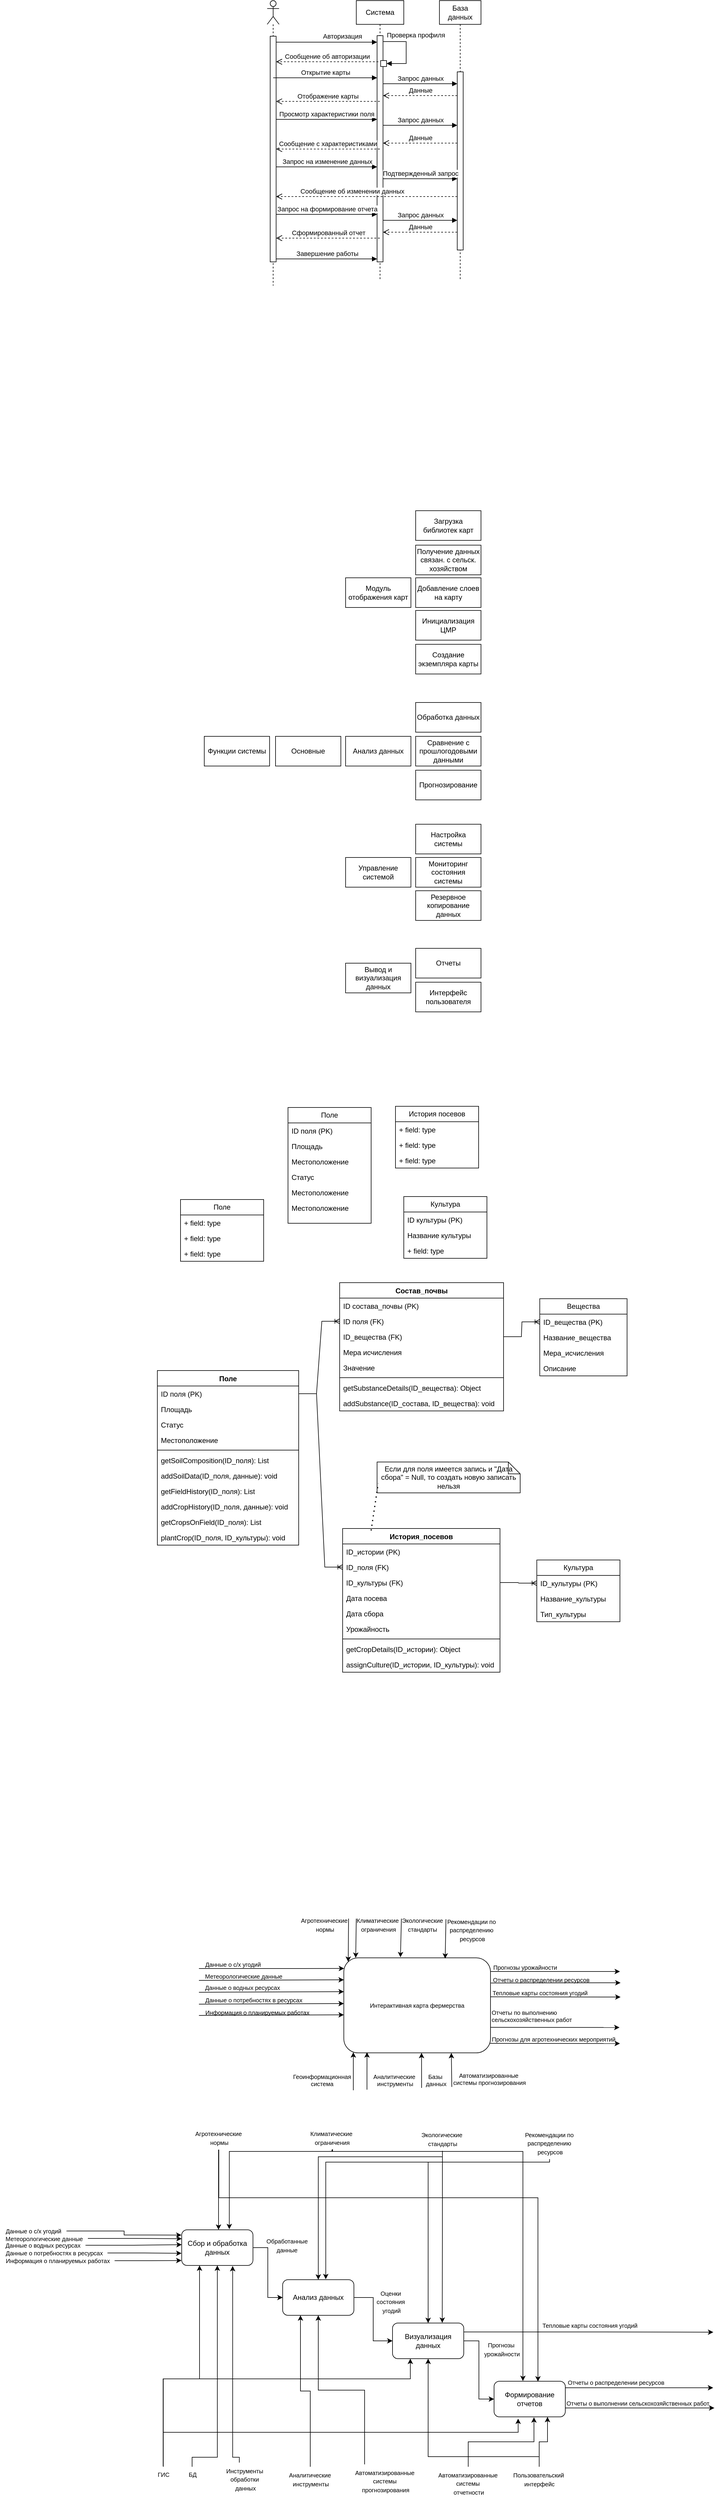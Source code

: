 <mxfile version="26.0.5">
  <diagram name="Страница — 1" id="qHSGpiCcACziC4tfkUo0">
    <mxGraphModel dx="1906" dy="461" grid="0" gridSize="10" guides="1" tooltips="1" connect="1" arrows="1" fold="1" page="0" pageScale="1" pageWidth="827" pageHeight="1169" math="0" shadow="0">
      <root>
        <mxCell id="0" />
        <mxCell id="1" parent="0" />
        <mxCell id="N_-C_UsVgb2Tda4g_fbF-2" value="" style="shape=umlLifeline;perimeter=lifelinePerimeter;whiteSpace=wrap;html=1;container=1;dropTarget=0;collapsible=0;recursiveResize=0;outlineConnect=0;portConstraint=eastwest;newEdgeStyle={&quot;curved&quot;:0,&quot;rounded&quot;:0};participant=umlActor;size=40;" parent="1" vertex="1">
          <mxGeometry x="210" y="550" width="20" height="480" as="geometry" />
        </mxCell>
        <mxCell id="N_-C_UsVgb2Tda4g_fbF-4" value="" style="html=1;points=[[0,0,0,0,5],[0,1,0,0,-5],[1,0,0,0,5],[1,1,0,0,-5]];perimeter=orthogonalPerimeter;outlineConnect=0;targetShapes=umlLifeline;portConstraint=eastwest;newEdgeStyle={&quot;curved&quot;:0,&quot;rounded&quot;:0};" parent="N_-C_UsVgb2Tda4g_fbF-2" vertex="1">
          <mxGeometry x="5" y="60" width="10" height="380" as="geometry" />
        </mxCell>
        <mxCell id="N_-C_UsVgb2Tda4g_fbF-5" value="База данных" style="shape=umlLifeline;perimeter=lifelinePerimeter;whiteSpace=wrap;html=1;container=1;dropTarget=0;collapsible=0;recursiveResize=0;outlineConnect=0;portConstraint=eastwest;newEdgeStyle={&quot;curved&quot;:0,&quot;rounded&quot;:0};" parent="1" vertex="1">
          <mxGeometry x="500" y="550" width="70" height="470" as="geometry" />
        </mxCell>
        <mxCell id="N_-C_UsVgb2Tda4g_fbF-17" value="" style="html=1;points=[[0,0,0,0,5],[0,1,0,0,-5],[1,0,0,0,5],[1,1,0,0,-5]];perimeter=orthogonalPerimeter;outlineConnect=0;targetShapes=umlLifeline;portConstraint=eastwest;newEdgeStyle={&quot;curved&quot;:0,&quot;rounded&quot;:0};" parent="N_-C_UsVgb2Tda4g_fbF-5" vertex="1">
          <mxGeometry x="30" y="120" width="10" height="300" as="geometry" />
        </mxCell>
        <mxCell id="N_-C_UsVgb2Tda4g_fbF-6" value="Система" style="shape=umlLifeline;perimeter=lifelinePerimeter;whiteSpace=wrap;html=1;container=1;dropTarget=0;collapsible=0;recursiveResize=0;outlineConnect=0;portConstraint=eastwest;newEdgeStyle={&quot;curved&quot;:0,&quot;rounded&quot;:0};" parent="1" vertex="1">
          <mxGeometry x="360" y="550" width="80" height="470" as="geometry" />
        </mxCell>
        <mxCell id="N_-C_UsVgb2Tda4g_fbF-11" value="" style="html=1;points=[[0,0,0,0,5],[0,1,0,0,-5],[1,0,0,0,5],[1,1,0,0,-5]];perimeter=orthogonalPerimeter;outlineConnect=0;targetShapes=umlLifeline;portConstraint=eastwest;newEdgeStyle={&quot;curved&quot;:0,&quot;rounded&quot;:0};" parent="N_-C_UsVgb2Tda4g_fbF-6" vertex="1">
          <mxGeometry x="35" y="59" width="10" height="381" as="geometry" />
        </mxCell>
        <mxCell id="N_-C_UsVgb2Tda4g_fbF-7" value="" style="html=1;points=[[0,0,0,0,5],[0,1,0,0,-5],[1,0,0,0,5],[1,1,0,0,-5]];perimeter=orthogonalPerimeter;outlineConnect=0;targetShapes=umlLifeline;portConstraint=eastwest;newEdgeStyle={&quot;curved&quot;:0,&quot;rounded&quot;:0};" parent="N_-C_UsVgb2Tda4g_fbF-6" vertex="1">
          <mxGeometry x="41" y="101" width="10" height="10" as="geometry" />
        </mxCell>
        <mxCell id="N_-C_UsVgb2Tda4g_fbF-13" value="Данные" style="html=1;verticalAlign=bottom;endArrow=open;dashed=1;endSize=8;curved=0;rounded=0;" parent="1" source="N_-C_UsVgb2Tda4g_fbF-17" target="N_-C_UsVgb2Tda4g_fbF-11" edge="1">
          <mxGeometry relative="1" as="geometry">
            <mxPoint x="510" y="719.76" as="sourcePoint" />
            <mxPoint x="410" y="710" as="targetPoint" />
            <Array as="points">
              <mxPoint x="490" y="710" />
              <mxPoint x="420" y="710" />
            </Array>
          </mxGeometry>
        </mxCell>
        <mxCell id="N_-C_UsVgb2Tda4g_fbF-15" value="Открытие карты" style="html=1;verticalAlign=bottom;endArrow=block;curved=0;rounded=0;" parent="1" target="N_-C_UsVgb2Tda4g_fbF-11" edge="1">
          <mxGeometry width="80" relative="1" as="geometry">
            <mxPoint x="220.024" y="680.0" as="sourcePoint" />
            <mxPoint x="390" y="680" as="targetPoint" />
          </mxGeometry>
        </mxCell>
        <mxCell id="N_-C_UsVgb2Tda4g_fbF-16" value="Запрос данных" style="html=1;verticalAlign=bottom;endArrow=block;curved=0;rounded=0;" parent="1" source="N_-C_UsVgb2Tda4g_fbF-11" edge="1">
          <mxGeometry width="80" relative="1" as="geometry">
            <mxPoint x="410.004" y="690.0" as="sourcePoint" />
            <mxPoint x="530" y="690" as="targetPoint" />
            <Array as="points">
              <mxPoint x="520" y="690" />
            </Array>
          </mxGeometry>
        </mxCell>
        <mxCell id="N_-C_UsVgb2Tda4g_fbF-18" value="Отображение карты" style="html=1;verticalAlign=bottom;endArrow=open;dashed=1;endSize=8;curved=0;rounded=0;" parent="1" source="N_-C_UsVgb2Tda4g_fbF-6" target="N_-C_UsVgb2Tda4g_fbF-4" edge="1">
          <mxGeometry relative="1" as="geometry">
            <mxPoint x="360" y="719.76" as="sourcePoint" />
            <mxPoint x="235" y="719.76" as="targetPoint" />
            <Array as="points">
              <mxPoint x="340" y="719.76" />
              <mxPoint x="320" y="719.76" />
              <mxPoint x="250" y="719.76" />
            </Array>
          </mxGeometry>
        </mxCell>
        <mxCell id="N_-C_UsVgb2Tda4g_fbF-19" value="Просмотр характеристики поля" style="html=1;verticalAlign=bottom;endArrow=block;curved=0;rounded=0;" parent="1" edge="1">
          <mxGeometry width="80" relative="1" as="geometry">
            <mxPoint x="225" y="750" as="sourcePoint" />
            <mxPoint x="395" y="750" as="targetPoint" />
          </mxGeometry>
        </mxCell>
        <mxCell id="N_-C_UsVgb2Tda4g_fbF-20" value="Запрос данных" style="html=1;verticalAlign=bottom;endArrow=block;curved=0;rounded=0;" parent="1" edge="1">
          <mxGeometry width="80" relative="1" as="geometry">
            <mxPoint x="405" y="760" as="sourcePoint" />
            <mxPoint x="530" y="760" as="targetPoint" />
            <Array as="points">
              <mxPoint x="515" y="760" />
            </Array>
          </mxGeometry>
        </mxCell>
        <mxCell id="N_-C_UsVgb2Tda4g_fbF-21" value="Данные" style="html=1;verticalAlign=bottom;endArrow=open;dashed=1;endSize=8;curved=0;rounded=0;" parent="1" source="N_-C_UsVgb2Tda4g_fbF-17" target="N_-C_UsVgb2Tda4g_fbF-11" edge="1">
          <mxGeometry relative="1" as="geometry">
            <mxPoint x="525" y="790" as="sourcePoint" />
            <mxPoint x="410" y="790" as="targetPoint" />
            <Array as="points">
              <mxPoint x="485" y="790" />
              <mxPoint x="415" y="790" />
            </Array>
          </mxGeometry>
        </mxCell>
        <mxCell id="N_-C_UsVgb2Tda4g_fbF-22" value="Сообщение с характеристиками" style="html=1;verticalAlign=bottom;endArrow=open;dashed=1;endSize=8;curved=0;rounded=0;" parent="1" source="N_-C_UsVgb2Tda4g_fbF-6" target="N_-C_UsVgb2Tda4g_fbF-4" edge="1">
          <mxGeometry relative="1" as="geometry">
            <mxPoint x="380" y="800" as="sourcePoint" />
            <mxPoint x="230" y="800" as="targetPoint" />
            <Array as="points">
              <mxPoint x="330" y="800" />
              <mxPoint x="260" y="800" />
            </Array>
          </mxGeometry>
        </mxCell>
        <mxCell id="N_-C_UsVgb2Tda4g_fbF-23" value="Запрос на изменение данных" style="html=1;verticalAlign=bottom;endArrow=block;curved=0;rounded=0;" parent="1" edge="1">
          <mxGeometry x="0.003" width="80" relative="1" as="geometry">
            <mxPoint x="225" y="830" as="sourcePoint" />
            <mxPoint x="395" y="830" as="targetPoint" />
            <mxPoint as="offset" />
          </mxGeometry>
        </mxCell>
        <mxCell id="N_-C_UsVgb2Tda4g_fbF-24" value="Подтвержденный запрос" style="html=1;verticalAlign=bottom;endArrow=block;curved=0;rounded=0;" parent="1" source="N_-C_UsVgb2Tda4g_fbF-11" edge="1">
          <mxGeometry x="0.003" width="80" relative="1" as="geometry">
            <mxPoint x="410" y="850" as="sourcePoint" />
            <mxPoint x="530" y="850" as="targetPoint" />
            <mxPoint as="offset" />
          </mxGeometry>
        </mxCell>
        <mxCell id="N_-C_UsVgb2Tda4g_fbF-25" value="Сообщение об изменении данных" style="html=1;verticalAlign=bottom;endArrow=open;dashed=1;endSize=8;curved=0;rounded=0;" parent="1" target="N_-C_UsVgb2Tda4g_fbF-4" edge="1">
          <mxGeometry x="0.161" relative="1" as="geometry">
            <mxPoint x="530" y="880" as="sourcePoint" />
            <mxPoint x="230" y="880" as="targetPoint" />
            <Array as="points">
              <mxPoint x="470" y="880" />
              <mxPoint x="400" y="880" />
              <mxPoint x="380" y="880" />
            </Array>
            <mxPoint as="offset" />
          </mxGeometry>
        </mxCell>
        <mxCell id="N_-C_UsVgb2Tda4g_fbF-26" value="Запрос на формирование отчета" style="html=1;verticalAlign=bottom;endArrow=block;curved=0;rounded=0;" parent="1" edge="1">
          <mxGeometry x="0.003" width="80" relative="1" as="geometry">
            <mxPoint x="225" y="910.0" as="sourcePoint" />
            <mxPoint x="395" y="910.0" as="targetPoint" />
            <mxPoint as="offset" />
          </mxGeometry>
        </mxCell>
        <mxCell id="N_-C_UsVgb2Tda4g_fbF-27" value="Запрос данных" style="html=1;verticalAlign=bottom;endArrow=block;curved=0;rounded=0;" parent="1" edge="1">
          <mxGeometry width="80" relative="1" as="geometry">
            <mxPoint x="405" y="920" as="sourcePoint" />
            <mxPoint x="530" y="920" as="targetPoint" />
            <Array as="points">
              <mxPoint x="520" y="920" />
            </Array>
          </mxGeometry>
        </mxCell>
        <mxCell id="N_-C_UsVgb2Tda4g_fbF-28" value="Данные" style="html=1;verticalAlign=bottom;endArrow=open;dashed=1;endSize=8;curved=0;rounded=0;" parent="1" source="N_-C_UsVgb2Tda4g_fbF-17" target="N_-C_UsVgb2Tda4g_fbF-11" edge="1">
          <mxGeometry relative="1" as="geometry">
            <mxPoint x="520" y="940" as="sourcePoint" />
            <mxPoint x="410" y="940" as="targetPoint" />
            <Array as="points">
              <mxPoint x="490" y="940" />
              <mxPoint x="420" y="940" />
            </Array>
          </mxGeometry>
        </mxCell>
        <mxCell id="N_-C_UsVgb2Tda4g_fbF-29" value="Сформированный отчет" style="html=1;verticalAlign=bottom;endArrow=open;dashed=1;endSize=8;curved=0;rounded=0;" parent="1" source="N_-C_UsVgb2Tda4g_fbF-6" target="N_-C_UsVgb2Tda4g_fbF-4" edge="1">
          <mxGeometry x="-0.001" relative="1" as="geometry">
            <mxPoint x="380" y="950" as="sourcePoint" />
            <mxPoint x="250" y="950" as="targetPoint" />
            <Array as="points">
              <mxPoint x="335" y="950" />
              <mxPoint x="265" y="950" />
            </Array>
            <mxPoint as="offset" />
          </mxGeometry>
        </mxCell>
        <mxCell id="N_-C_UsVgb2Tda4g_fbF-30" value="Завершение работы" style="html=1;verticalAlign=bottom;endArrow=block;curved=0;rounded=0;entryX=0;entryY=1;entryDx=0;entryDy=-5;entryPerimeter=0;" parent="1" source="N_-C_UsVgb2Tda4g_fbF-4" target="N_-C_UsVgb2Tda4g_fbF-11" edge="1">
          <mxGeometry x="0.003" width="80" relative="1" as="geometry">
            <mxPoint x="230" y="980.0" as="sourcePoint" />
            <mxPoint x="390" y="980" as="targetPoint" />
            <mxPoint as="offset" />
          </mxGeometry>
        </mxCell>
        <mxCell id="N_-C_UsVgb2Tda4g_fbF-8" value="Авторизация" style="html=1;align=left;spacingLeft=2;endArrow=block;rounded=0;edgeStyle=orthogonalEdgeStyle;curved=0;rounded=0;" parent="1" source="N_-C_UsVgb2Tda4g_fbF-4" edge="1">
          <mxGeometry x="-0.117" y="10" relative="1" as="geometry">
            <mxPoint x="240" y="599.999" as="sourcePoint" />
            <Array as="points">
              <mxPoint x="352" y="620" />
              <mxPoint x="352" y="620" />
            </Array>
            <mxPoint x="395" y="620" as="targetPoint" />
            <mxPoint as="offset" />
          </mxGeometry>
        </mxCell>
        <mxCell id="NYXWeP0uA46EGkdsU6bP-1" value="Проверка профиля" style="html=1;verticalAlign=bottom;endArrow=block;curved=0;rounded=0;entryX=1;entryY=0;entryDx=0;entryDy=5;entryPerimeter=0;" parent="1" target="N_-C_UsVgb2Tda4g_fbF-7" edge="1">
          <mxGeometry x="-0.284" y="16" width="80" relative="1" as="geometry">
            <mxPoint x="405" y="619" as="sourcePoint" />
            <mxPoint x="570" y="619" as="targetPoint" />
            <Array as="points">
              <mxPoint x="444" y="619" />
              <mxPoint x="444" y="656" />
            </Array>
            <mxPoint y="-2" as="offset" />
          </mxGeometry>
        </mxCell>
        <mxCell id="NYXWeP0uA46EGkdsU6bP-2" value="Сообщение об авторизации" style="html=1;verticalAlign=bottom;endArrow=open;dashed=1;endSize=8;curved=0;rounded=0;" parent="1" target="N_-C_UsVgb2Tda4g_fbF-4" edge="1">
          <mxGeometry relative="1" as="geometry">
            <mxPoint x="397" y="653" as="sourcePoint" />
            <mxPoint x="233" y="653" as="targetPoint" />
            <Array as="points">
              <mxPoint x="338" y="653" />
              <mxPoint x="268" y="653" />
            </Array>
          </mxGeometry>
        </mxCell>
        <mxCell id="NYXWeP0uA46EGkdsU6bP-3" value="Функции системы" style="html=1;whiteSpace=wrap;" parent="1" vertex="1">
          <mxGeometry x="104" y="1789" width="110" height="50" as="geometry" />
        </mxCell>
        <mxCell id="NYXWeP0uA46EGkdsU6bP-4" value="Основные" style="html=1;whiteSpace=wrap;" parent="1" vertex="1">
          <mxGeometry x="224" y="1789" width="110" height="50" as="geometry" />
        </mxCell>
        <mxCell id="NYXWeP0uA46EGkdsU6bP-5" value="Анализ данных" style="html=1;whiteSpace=wrap;" parent="1" vertex="1">
          <mxGeometry x="342" y="1789" width="110" height="50" as="geometry" />
        </mxCell>
        <mxCell id="NYXWeP0uA46EGkdsU6bP-6" value="Сравнение с прошлогодовыми данными" style="html=1;whiteSpace=wrap;" parent="1" vertex="1">
          <mxGeometry x="460" y="1789" width="110" height="50" as="geometry" />
        </mxCell>
        <mxCell id="NYXWeP0uA46EGkdsU6bP-7" value="Обработка данных" style="html=1;whiteSpace=wrap;" parent="1" vertex="1">
          <mxGeometry x="460" y="1732" width="110" height="50" as="geometry" />
        </mxCell>
        <mxCell id="NYXWeP0uA46EGkdsU6bP-8" value="Прогнозирование" style="html=1;whiteSpace=wrap;" parent="1" vertex="1">
          <mxGeometry x="460" y="1846" width="110" height="50" as="geometry" />
        </mxCell>
        <mxCell id="NYXWeP0uA46EGkdsU6bP-9" value="Создание экземпляра карты" style="html=1;whiteSpace=wrap;" parent="1" vertex="1">
          <mxGeometry x="460" y="1634" width="110" height="50" as="geometry" />
        </mxCell>
        <mxCell id="NYXWeP0uA46EGkdsU6bP-10" value="Инициализация ЦМР" style="html=1;whiteSpace=wrap;" parent="1" vertex="1">
          <mxGeometry x="460" y="1577" width="110" height="50" as="geometry" />
        </mxCell>
        <mxCell id="NYXWeP0uA46EGkdsU6bP-11" value="Добавление слоев на карту" style="html=1;whiteSpace=wrap;" parent="1" vertex="1">
          <mxGeometry x="460" y="1522" width="110" height="50" as="geometry" />
        </mxCell>
        <mxCell id="NYXWeP0uA46EGkdsU6bP-12" value="Получение данных связан. с сельск. хозяйством" style="html=1;whiteSpace=wrap;" parent="1" vertex="1">
          <mxGeometry x="460" y="1467" width="110" height="50" as="geometry" />
        </mxCell>
        <mxCell id="NYXWeP0uA46EGkdsU6bP-13" value="Загрузка библиотек карт" style="html=1;whiteSpace=wrap;" parent="1" vertex="1">
          <mxGeometry x="460" y="1409" width="110" height="50" as="geometry" />
        </mxCell>
        <mxCell id="NYXWeP0uA46EGkdsU6bP-14" value="Модуль отображения карт" style="html=1;whiteSpace=wrap;" parent="1" vertex="1">
          <mxGeometry x="342" y="1522" width="110" height="50" as="geometry" />
        </mxCell>
        <mxCell id="NYXWeP0uA46EGkdsU6bP-15" value="Настройка системы" style="html=1;whiteSpace=wrap;" parent="1" vertex="1">
          <mxGeometry x="460" y="1937" width="110" height="50" as="geometry" />
        </mxCell>
        <mxCell id="NYXWeP0uA46EGkdsU6bP-16" value="Мониторинг состояния системы" style="html=1;whiteSpace=wrap;" parent="1" vertex="1">
          <mxGeometry x="460" y="1993" width="110" height="50" as="geometry" />
        </mxCell>
        <mxCell id="NYXWeP0uA46EGkdsU6bP-17" value="Резервное копирование данных" style="html=1;whiteSpace=wrap;" parent="1" vertex="1">
          <mxGeometry x="460" y="2049" width="110" height="50" as="geometry" />
        </mxCell>
        <mxCell id="NYXWeP0uA46EGkdsU6bP-18" value="Управление системой" style="html=1;whiteSpace=wrap;" parent="1" vertex="1">
          <mxGeometry x="342" y="1993" width="110" height="50" as="geometry" />
        </mxCell>
        <mxCell id="NYXWeP0uA46EGkdsU6bP-19" value="Отчеты" style="html=1;whiteSpace=wrap;" parent="1" vertex="1">
          <mxGeometry x="460" y="2146" width="110" height="50" as="geometry" />
        </mxCell>
        <mxCell id="NYXWeP0uA46EGkdsU6bP-20" value="Интерфейс пользователя" style="html=1;whiteSpace=wrap;" parent="1" vertex="1">
          <mxGeometry x="460" y="2203" width="110" height="50" as="geometry" />
        </mxCell>
        <mxCell id="NYXWeP0uA46EGkdsU6bP-21" value="Вывод и визуализация данных" style="html=1;whiteSpace=wrap;" parent="1" vertex="1">
          <mxGeometry x="342" y="2171" width="110" height="50" as="geometry" />
        </mxCell>
        <mxCell id="NYXWeP0uA46EGkdsU6bP-30" value="Поле" style="swimlane;fontStyle=0;childLayout=stackLayout;horizontal=1;startSize=26;fillColor=none;horizontalStack=0;resizeParent=1;resizeParentMax=0;resizeLast=0;collapsible=1;marginBottom=0;whiteSpace=wrap;html=1;" parent="1" vertex="1">
          <mxGeometry x="64" y="2569" width="140" height="104" as="geometry" />
        </mxCell>
        <mxCell id="NYXWeP0uA46EGkdsU6bP-31" value="+ field: type" style="text;strokeColor=none;fillColor=none;align=left;verticalAlign=top;spacingLeft=4;spacingRight=4;overflow=hidden;rotatable=0;points=[[0,0.5],[1,0.5]];portConstraint=eastwest;whiteSpace=wrap;html=1;" parent="NYXWeP0uA46EGkdsU6bP-30" vertex="1">
          <mxGeometry y="26" width="140" height="26" as="geometry" />
        </mxCell>
        <mxCell id="NYXWeP0uA46EGkdsU6bP-32" value="+ field: type" style="text;strokeColor=none;fillColor=none;align=left;verticalAlign=top;spacingLeft=4;spacingRight=4;overflow=hidden;rotatable=0;points=[[0,0.5],[1,0.5]];portConstraint=eastwest;whiteSpace=wrap;html=1;" parent="NYXWeP0uA46EGkdsU6bP-30" vertex="1">
          <mxGeometry y="52" width="140" height="26" as="geometry" />
        </mxCell>
        <mxCell id="NYXWeP0uA46EGkdsU6bP-33" value="+ field: type" style="text;strokeColor=none;fillColor=none;align=left;verticalAlign=top;spacingLeft=4;spacingRight=4;overflow=hidden;rotatable=0;points=[[0,0.5],[1,0.5]];portConstraint=eastwest;whiteSpace=wrap;html=1;" parent="NYXWeP0uA46EGkdsU6bP-30" vertex="1">
          <mxGeometry y="78" width="140" height="26" as="geometry" />
        </mxCell>
        <mxCell id="NYXWeP0uA46EGkdsU6bP-34" value="Поле" style="swimlane;fontStyle=0;childLayout=stackLayout;horizontal=1;startSize=26;fillColor=none;horizontalStack=0;resizeParent=1;resizeParentMax=0;resizeLast=0;collapsible=1;marginBottom=0;whiteSpace=wrap;html=1;" parent="1" vertex="1">
          <mxGeometry x="245" y="2414" width="140" height="195" as="geometry" />
        </mxCell>
        <mxCell id="NYXWeP0uA46EGkdsU6bP-35" value="ID поля (PK)" style="text;strokeColor=none;fillColor=none;align=left;verticalAlign=top;spacingLeft=4;spacingRight=4;overflow=hidden;rotatable=0;points=[[0,0.5],[1,0.5]];portConstraint=eastwest;whiteSpace=wrap;html=1;" parent="NYXWeP0uA46EGkdsU6bP-34" vertex="1">
          <mxGeometry y="26" width="140" height="26" as="geometry" />
        </mxCell>
        <mxCell id="NYXWeP0uA46EGkdsU6bP-36" value="Площадь" style="text;strokeColor=none;fillColor=none;align=left;verticalAlign=top;spacingLeft=4;spacingRight=4;overflow=hidden;rotatable=0;points=[[0,0.5],[1,0.5]];portConstraint=eastwest;whiteSpace=wrap;html=1;" parent="NYXWeP0uA46EGkdsU6bP-34" vertex="1">
          <mxGeometry y="52" width="140" height="26" as="geometry" />
        </mxCell>
        <mxCell id="NYXWeP0uA46EGkdsU6bP-46" value="Местоположение" style="text;strokeColor=none;fillColor=none;align=left;verticalAlign=top;spacingLeft=4;spacingRight=4;overflow=hidden;rotatable=0;points=[[0,0.5],[1,0.5]];portConstraint=eastwest;whiteSpace=wrap;html=1;" parent="NYXWeP0uA46EGkdsU6bP-34" vertex="1">
          <mxGeometry y="78" width="140" height="26" as="geometry" />
        </mxCell>
        <mxCell id="NYXWeP0uA46EGkdsU6bP-47" value="Статус" style="text;strokeColor=none;fillColor=none;align=left;verticalAlign=top;spacingLeft=4;spacingRight=4;overflow=hidden;rotatable=0;points=[[0,0.5],[1,0.5]];portConstraint=eastwest;whiteSpace=wrap;html=1;" parent="NYXWeP0uA46EGkdsU6bP-34" vertex="1">
          <mxGeometry y="104" width="140" height="26" as="geometry" />
        </mxCell>
        <mxCell id="NYXWeP0uA46EGkdsU6bP-48" value="Местоположение" style="text;strokeColor=none;fillColor=none;align=left;verticalAlign=top;spacingLeft=4;spacingRight=4;overflow=hidden;rotatable=0;points=[[0,0.5],[1,0.5]];portConstraint=eastwest;whiteSpace=wrap;html=1;" parent="NYXWeP0uA46EGkdsU6bP-34" vertex="1">
          <mxGeometry y="130" width="140" height="26" as="geometry" />
        </mxCell>
        <mxCell id="NYXWeP0uA46EGkdsU6bP-37" value="Местоположение" style="text;strokeColor=none;fillColor=none;align=left;verticalAlign=top;spacingLeft=4;spacingRight=4;overflow=hidden;rotatable=0;points=[[0,0.5],[1,0.5]];portConstraint=eastwest;whiteSpace=wrap;html=1;" parent="NYXWeP0uA46EGkdsU6bP-34" vertex="1">
          <mxGeometry y="156" width="140" height="39" as="geometry" />
        </mxCell>
        <mxCell id="NYXWeP0uA46EGkdsU6bP-38" value="История посевов" style="swimlane;fontStyle=0;childLayout=stackLayout;horizontal=1;startSize=26;fillColor=none;horizontalStack=0;resizeParent=1;resizeParentMax=0;resizeLast=0;collapsible=1;marginBottom=0;whiteSpace=wrap;html=1;" parent="1" vertex="1">
          <mxGeometry x="426" y="2412" width="140" height="104" as="geometry" />
        </mxCell>
        <mxCell id="NYXWeP0uA46EGkdsU6bP-39" value="+ field: type" style="text;strokeColor=none;fillColor=none;align=left;verticalAlign=top;spacingLeft=4;spacingRight=4;overflow=hidden;rotatable=0;points=[[0,0.5],[1,0.5]];portConstraint=eastwest;whiteSpace=wrap;html=1;" parent="NYXWeP0uA46EGkdsU6bP-38" vertex="1">
          <mxGeometry y="26" width="140" height="26" as="geometry" />
        </mxCell>
        <mxCell id="NYXWeP0uA46EGkdsU6bP-40" value="+ field: type" style="text;strokeColor=none;fillColor=none;align=left;verticalAlign=top;spacingLeft=4;spacingRight=4;overflow=hidden;rotatable=0;points=[[0,0.5],[1,0.5]];portConstraint=eastwest;whiteSpace=wrap;html=1;" parent="NYXWeP0uA46EGkdsU6bP-38" vertex="1">
          <mxGeometry y="52" width="140" height="26" as="geometry" />
        </mxCell>
        <mxCell id="NYXWeP0uA46EGkdsU6bP-41" value="+ field: type" style="text;strokeColor=none;fillColor=none;align=left;verticalAlign=top;spacingLeft=4;spacingRight=4;overflow=hidden;rotatable=0;points=[[0,0.5],[1,0.5]];portConstraint=eastwest;whiteSpace=wrap;html=1;" parent="NYXWeP0uA46EGkdsU6bP-38" vertex="1">
          <mxGeometry y="78" width="140" height="26" as="geometry" />
        </mxCell>
        <mxCell id="NYXWeP0uA46EGkdsU6bP-42" value="Культура" style="swimlane;fontStyle=0;childLayout=stackLayout;horizontal=1;startSize=26;fillColor=none;horizontalStack=0;resizeParent=1;resizeParentMax=0;resizeLast=0;collapsible=1;marginBottom=0;whiteSpace=wrap;html=1;" parent="1" vertex="1">
          <mxGeometry x="440" y="2564" width="140" height="104" as="geometry" />
        </mxCell>
        <mxCell id="NYXWeP0uA46EGkdsU6bP-43" value="ID культуры (PK)" style="text;strokeColor=none;fillColor=none;align=left;verticalAlign=top;spacingLeft=4;spacingRight=4;overflow=hidden;rotatable=0;points=[[0,0.5],[1,0.5]];portConstraint=eastwest;whiteSpace=wrap;html=1;" parent="NYXWeP0uA46EGkdsU6bP-42" vertex="1">
          <mxGeometry y="26" width="140" height="26" as="geometry" />
        </mxCell>
        <mxCell id="NYXWeP0uA46EGkdsU6bP-44" value="Название культуры" style="text;strokeColor=none;fillColor=none;align=left;verticalAlign=top;spacingLeft=4;spacingRight=4;overflow=hidden;rotatable=0;points=[[0,0.5],[1,0.5]];portConstraint=eastwest;whiteSpace=wrap;html=1;" parent="NYXWeP0uA46EGkdsU6bP-42" vertex="1">
          <mxGeometry y="52" width="140" height="26" as="geometry" />
        </mxCell>
        <mxCell id="NYXWeP0uA46EGkdsU6bP-45" value="+ field: type" style="text;strokeColor=none;fillColor=none;align=left;verticalAlign=top;spacingLeft=4;spacingRight=4;overflow=hidden;rotatable=0;points=[[0,0.5],[1,0.5]];portConstraint=eastwest;whiteSpace=wrap;html=1;" parent="NYXWeP0uA46EGkdsU6bP-42" vertex="1">
          <mxGeometry y="78" width="140" height="26" as="geometry" />
        </mxCell>
        <mxCell id="NYXWeP0uA46EGkdsU6bP-49" value="Культура" style="swimlane;fontStyle=0;childLayout=stackLayout;horizontal=1;startSize=26;fillColor=none;horizontalStack=0;resizeParent=1;resizeParentMax=0;resizeLast=0;collapsible=1;marginBottom=0;whiteSpace=wrap;html=1;" parent="1" vertex="1">
          <mxGeometry x="664" y="3176" width="140" height="104" as="geometry" />
        </mxCell>
        <mxCell id="NYXWeP0uA46EGkdsU6bP-50" value="ID_культуры (PK)" style="text;strokeColor=none;fillColor=none;align=left;verticalAlign=top;spacingLeft=4;spacingRight=4;overflow=hidden;rotatable=0;points=[[0,0.5],[1,0.5]];portConstraint=eastwest;whiteSpace=wrap;html=1;" parent="NYXWeP0uA46EGkdsU6bP-49" vertex="1">
          <mxGeometry y="26" width="140" height="26" as="geometry" />
        </mxCell>
        <mxCell id="NYXWeP0uA46EGkdsU6bP-51" value="Название_культуры" style="text;strokeColor=none;fillColor=none;align=left;verticalAlign=top;spacingLeft=4;spacingRight=4;overflow=hidden;rotatable=0;points=[[0,0.5],[1,0.5]];portConstraint=eastwest;whiteSpace=wrap;html=1;" parent="NYXWeP0uA46EGkdsU6bP-49" vertex="1">
          <mxGeometry y="52" width="140" height="26" as="geometry" />
        </mxCell>
        <mxCell id="NYXWeP0uA46EGkdsU6bP-52" value="Тип_культуры" style="text;strokeColor=none;fillColor=none;align=left;verticalAlign=top;spacingLeft=4;spacingRight=4;overflow=hidden;rotatable=0;points=[[0,0.5],[1,0.5]];portConstraint=eastwest;whiteSpace=wrap;html=1;" parent="NYXWeP0uA46EGkdsU6bP-49" vertex="1">
          <mxGeometry y="78" width="140" height="26" as="geometry" />
        </mxCell>
        <mxCell id="NYXWeP0uA46EGkdsU6bP-64" value="Поле" style="swimlane;fontStyle=1;align=center;verticalAlign=top;childLayout=stackLayout;horizontal=1;startSize=26;horizontalStack=0;resizeParent=1;resizeParentMax=0;resizeLast=0;collapsible=1;marginBottom=0;whiteSpace=wrap;html=1;" parent="1" vertex="1">
          <mxGeometry x="25" y="2857" width="238" height="294" as="geometry" />
        </mxCell>
        <mxCell id="NYXWeP0uA46EGkdsU6bP-65" value="ID поля (PK)" style="text;strokeColor=none;fillColor=none;align=left;verticalAlign=top;spacingLeft=4;spacingRight=4;overflow=hidden;rotatable=0;points=[[0,0.5],[1,0.5]];portConstraint=eastwest;whiteSpace=wrap;html=1;" parent="NYXWeP0uA46EGkdsU6bP-64" vertex="1">
          <mxGeometry y="26" width="238" height="26" as="geometry" />
        </mxCell>
        <mxCell id="NYXWeP0uA46EGkdsU6bP-69" value="Площадь" style="text;strokeColor=none;fillColor=none;align=left;verticalAlign=top;spacingLeft=4;spacingRight=4;overflow=hidden;rotatable=0;points=[[0,0.5],[1,0.5]];portConstraint=eastwest;whiteSpace=wrap;html=1;" parent="NYXWeP0uA46EGkdsU6bP-64" vertex="1">
          <mxGeometry y="52" width="238" height="26" as="geometry" />
        </mxCell>
        <mxCell id="NYXWeP0uA46EGkdsU6bP-68" value="Статус" style="text;strokeColor=none;fillColor=none;align=left;verticalAlign=top;spacingLeft=4;spacingRight=4;overflow=hidden;rotatable=0;points=[[0,0.5],[1,0.5]];portConstraint=eastwest;whiteSpace=wrap;html=1;" parent="NYXWeP0uA46EGkdsU6bP-64" vertex="1">
          <mxGeometry y="78" width="238" height="26" as="geometry" />
        </mxCell>
        <mxCell id="NYXWeP0uA46EGkdsU6bP-70" value="Местоположение" style="text;strokeColor=none;fillColor=none;align=left;verticalAlign=top;spacingLeft=4;spacingRight=4;overflow=hidden;rotatable=0;points=[[0,0.5],[1,0.5]];portConstraint=eastwest;whiteSpace=wrap;html=1;" parent="NYXWeP0uA46EGkdsU6bP-64" vertex="1">
          <mxGeometry y="104" width="238" height="26" as="geometry" />
        </mxCell>
        <mxCell id="NYXWeP0uA46EGkdsU6bP-66" value="" style="line;strokeWidth=1;fillColor=none;align=left;verticalAlign=middle;spacingTop=-1;spacingLeft=3;spacingRight=3;rotatable=0;labelPosition=right;points=[];portConstraint=eastwest;strokeColor=inherit;" parent="NYXWeP0uA46EGkdsU6bP-64" vertex="1">
          <mxGeometry y="130" width="238" height="8" as="geometry" />
        </mxCell>
        <mxCell id="NYXWeP0uA46EGkdsU6bP-67" value="getSoilComposition(ID_поля): List" style="text;strokeColor=none;fillColor=none;align=left;verticalAlign=top;spacingLeft=4;spacingRight=4;overflow=hidden;rotatable=0;points=[[0,0.5],[1,0.5]];portConstraint=eastwest;whiteSpace=wrap;html=1;" parent="NYXWeP0uA46EGkdsU6bP-64" vertex="1">
          <mxGeometry y="138" width="238" height="26" as="geometry" />
        </mxCell>
        <mxCell id="NYXWeP0uA46EGkdsU6bP-118" value="addSoilData(ID_поля, данные): void" style="text;strokeColor=none;fillColor=none;align=left;verticalAlign=top;spacingLeft=4;spacingRight=4;overflow=hidden;rotatable=0;points=[[0,0.5],[1,0.5]];portConstraint=eastwest;whiteSpace=wrap;html=1;" parent="NYXWeP0uA46EGkdsU6bP-64" vertex="1">
          <mxGeometry y="164" width="238" height="26" as="geometry" />
        </mxCell>
        <mxCell id="NYXWeP0uA46EGkdsU6bP-119" value="getFieldHistory(ID_поля): List" style="text;strokeColor=none;fillColor=none;align=left;verticalAlign=top;spacingLeft=4;spacingRight=4;overflow=hidden;rotatable=0;points=[[0,0.5],[1,0.5]];portConstraint=eastwest;whiteSpace=wrap;html=1;" parent="NYXWeP0uA46EGkdsU6bP-64" vertex="1">
          <mxGeometry y="190" width="238" height="26" as="geometry" />
        </mxCell>
        <mxCell id="NYXWeP0uA46EGkdsU6bP-120" value="addCropHistory(ID_поля, данные): void" style="text;strokeColor=none;fillColor=none;align=left;verticalAlign=top;spacingLeft=4;spacingRight=4;overflow=hidden;rotatable=0;points=[[0,0.5],[1,0.5]];portConstraint=eastwest;whiteSpace=wrap;html=1;" parent="NYXWeP0uA46EGkdsU6bP-64" vertex="1">
          <mxGeometry y="216" width="238" height="26" as="geometry" />
        </mxCell>
        <mxCell id="NYXWeP0uA46EGkdsU6bP-121" value="getCropsOnField(ID_поля): List" style="text;strokeColor=none;fillColor=none;align=left;verticalAlign=top;spacingLeft=4;spacingRight=4;overflow=hidden;rotatable=0;points=[[0,0.5],[1,0.5]];portConstraint=eastwest;whiteSpace=wrap;html=1;" parent="NYXWeP0uA46EGkdsU6bP-64" vertex="1">
          <mxGeometry y="242" width="238" height="26" as="geometry" />
        </mxCell>
        <mxCell id="NYXWeP0uA46EGkdsU6bP-122" value="plantCrop(ID_поля, ID_культуры): void" style="text;strokeColor=none;fillColor=none;align=left;verticalAlign=top;spacingLeft=4;spacingRight=4;overflow=hidden;rotatable=0;points=[[0,0.5],[1,0.5]];portConstraint=eastwest;whiteSpace=wrap;html=1;" parent="NYXWeP0uA46EGkdsU6bP-64" vertex="1">
          <mxGeometry y="268" width="238" height="26" as="geometry" />
        </mxCell>
        <mxCell id="NYXWeP0uA46EGkdsU6bP-71" value="Состав_почвы" style="swimlane;fontStyle=1;align=center;verticalAlign=top;childLayout=stackLayout;horizontal=1;startSize=26;horizontalStack=0;resizeParent=1;resizeParentMax=0;resizeLast=0;collapsible=1;marginBottom=0;whiteSpace=wrap;html=1;" parent="1" vertex="1">
          <mxGeometry x="332" y="2709" width="276" height="216" as="geometry" />
        </mxCell>
        <mxCell id="NYXWeP0uA46EGkdsU6bP-72" value="ID состава_почвы (PK)" style="text;strokeColor=none;fillColor=none;align=left;verticalAlign=top;spacingLeft=4;spacingRight=4;overflow=hidden;rotatable=0;points=[[0,0.5],[1,0.5]];portConstraint=eastwest;whiteSpace=wrap;html=1;" parent="NYXWeP0uA46EGkdsU6bP-71" vertex="1">
          <mxGeometry y="26" width="276" height="26" as="geometry" />
        </mxCell>
        <mxCell id="NYXWeP0uA46EGkdsU6bP-73" value="ID поля (FK)" style="text;strokeColor=none;fillColor=none;align=left;verticalAlign=top;spacingLeft=4;spacingRight=4;overflow=hidden;rotatable=0;points=[[0,0.5],[1,0.5]];portConstraint=eastwest;whiteSpace=wrap;html=1;" parent="NYXWeP0uA46EGkdsU6bP-71" vertex="1">
          <mxGeometry y="52" width="276" height="26" as="geometry" />
        </mxCell>
        <mxCell id="NYXWeP0uA46EGkdsU6bP-74" value="ID_вещества (FK)" style="text;strokeColor=none;fillColor=none;align=left;verticalAlign=top;spacingLeft=4;spacingRight=4;overflow=hidden;rotatable=0;points=[[0,0.5],[1,0.5]];portConstraint=eastwest;whiteSpace=wrap;html=1;" parent="NYXWeP0uA46EGkdsU6bP-71" vertex="1">
          <mxGeometry y="78" width="276" height="26" as="geometry" />
        </mxCell>
        <mxCell id="NYXWeP0uA46EGkdsU6bP-78" value="Мера исчисления" style="text;strokeColor=none;fillColor=none;align=left;verticalAlign=top;spacingLeft=4;spacingRight=4;overflow=hidden;rotatable=0;points=[[0,0.5],[1,0.5]];portConstraint=eastwest;whiteSpace=wrap;html=1;" parent="NYXWeP0uA46EGkdsU6bP-71" vertex="1">
          <mxGeometry y="104" width="276" height="26" as="geometry" />
        </mxCell>
        <mxCell id="NYXWeP0uA46EGkdsU6bP-79" value="Значение" style="text;strokeColor=none;fillColor=none;align=left;verticalAlign=top;spacingLeft=4;spacingRight=4;overflow=hidden;rotatable=0;points=[[0,0.5],[1,0.5]];portConstraint=eastwest;whiteSpace=wrap;html=1;" parent="NYXWeP0uA46EGkdsU6bP-71" vertex="1">
          <mxGeometry y="130" width="276" height="26" as="geometry" />
        </mxCell>
        <mxCell id="NYXWeP0uA46EGkdsU6bP-76" value="" style="line;strokeWidth=1;fillColor=none;align=left;verticalAlign=middle;spacingTop=-1;spacingLeft=3;spacingRight=3;rotatable=0;labelPosition=right;points=[];portConstraint=eastwest;strokeColor=inherit;" parent="NYXWeP0uA46EGkdsU6bP-71" vertex="1">
          <mxGeometry y="156" width="276" height="8" as="geometry" />
        </mxCell>
        <mxCell id="NYXWeP0uA46EGkdsU6bP-77" value="getSubstanceDetails(ID_вещества): Object" style="text;strokeColor=none;fillColor=none;align=left;verticalAlign=top;spacingLeft=4;spacingRight=4;overflow=hidden;rotatable=0;points=[[0,0.5],[1,0.5]];portConstraint=eastwest;whiteSpace=wrap;html=1;" parent="NYXWeP0uA46EGkdsU6bP-71" vertex="1">
          <mxGeometry y="164" width="276" height="26" as="geometry" />
        </mxCell>
        <mxCell id="NYXWeP0uA46EGkdsU6bP-101" value="addSubstance(ID_состава, ID_вещества): void" style="text;strokeColor=none;fillColor=none;align=left;verticalAlign=top;spacingLeft=4;spacingRight=4;overflow=hidden;rotatable=0;points=[[0,0.5],[1,0.5]];portConstraint=eastwest;whiteSpace=wrap;html=1;" parent="NYXWeP0uA46EGkdsU6bP-71" vertex="1">
          <mxGeometry y="190" width="276" height="26" as="geometry" />
        </mxCell>
        <mxCell id="NYXWeP0uA46EGkdsU6bP-80" value="Вещества" style="swimlane;fontStyle=0;childLayout=stackLayout;horizontal=1;startSize=26;fillColor=none;horizontalStack=0;resizeParent=1;resizeParentMax=0;resizeLast=0;collapsible=1;marginBottom=0;whiteSpace=wrap;html=1;" parent="1" vertex="1">
          <mxGeometry x="669" y="2736" width="147" height="130" as="geometry" />
        </mxCell>
        <mxCell id="NYXWeP0uA46EGkdsU6bP-81" value="ID_вещества (PK)" style="text;strokeColor=none;fillColor=none;align=left;verticalAlign=top;spacingLeft=4;spacingRight=4;overflow=hidden;rotatable=0;points=[[0,0.5],[1,0.5]];portConstraint=eastwest;whiteSpace=wrap;html=1;" parent="NYXWeP0uA46EGkdsU6bP-80" vertex="1">
          <mxGeometry y="26" width="147" height="26" as="geometry" />
        </mxCell>
        <mxCell id="NYXWeP0uA46EGkdsU6bP-82" value="Название_вещества" style="text;strokeColor=none;fillColor=none;align=left;verticalAlign=top;spacingLeft=4;spacingRight=4;overflow=hidden;rotatable=0;points=[[0,0.5],[1,0.5]];portConstraint=eastwest;whiteSpace=wrap;html=1;" parent="NYXWeP0uA46EGkdsU6bP-80" vertex="1">
          <mxGeometry y="52" width="147" height="26" as="geometry" />
        </mxCell>
        <mxCell id="NYXWeP0uA46EGkdsU6bP-83" value="Мера_исчисления" style="text;strokeColor=none;fillColor=none;align=left;verticalAlign=top;spacingLeft=4;spacingRight=4;overflow=hidden;rotatable=0;points=[[0,0.5],[1,0.5]];portConstraint=eastwest;whiteSpace=wrap;html=1;" parent="NYXWeP0uA46EGkdsU6bP-80" vertex="1">
          <mxGeometry y="78" width="147" height="26" as="geometry" />
        </mxCell>
        <mxCell id="NYXWeP0uA46EGkdsU6bP-84" value="Описание" style="text;strokeColor=none;fillColor=none;align=left;verticalAlign=top;spacingLeft=4;spacingRight=4;overflow=hidden;rotatable=0;points=[[0,0.5],[1,0.5]];portConstraint=eastwest;whiteSpace=wrap;html=1;" parent="NYXWeP0uA46EGkdsU6bP-80" vertex="1">
          <mxGeometry y="104" width="147" height="26" as="geometry" />
        </mxCell>
        <mxCell id="NYXWeP0uA46EGkdsU6bP-86" value="История_посевов" style="swimlane;fontStyle=1;align=center;verticalAlign=top;childLayout=stackLayout;horizontal=1;startSize=26;horizontalStack=0;resizeParent=1;resizeParentMax=0;resizeLast=0;collapsible=1;marginBottom=0;whiteSpace=wrap;html=1;" parent="1" vertex="1">
          <mxGeometry x="337" y="3123" width="265" height="242" as="geometry" />
        </mxCell>
        <mxCell id="NYXWeP0uA46EGkdsU6bP-87" value="ID_истории (PK)" style="text;strokeColor=none;fillColor=none;align=left;verticalAlign=top;spacingLeft=4;spacingRight=4;overflow=hidden;rotatable=0;points=[[0,0.5],[1,0.5]];portConstraint=eastwest;whiteSpace=wrap;html=1;" parent="NYXWeP0uA46EGkdsU6bP-86" vertex="1">
          <mxGeometry y="26" width="265" height="26" as="geometry" />
        </mxCell>
        <mxCell id="NYXWeP0uA46EGkdsU6bP-88" value="ID_поля (FK)" style="text;strokeColor=none;fillColor=none;align=left;verticalAlign=top;spacingLeft=4;spacingRight=4;overflow=hidden;rotatable=0;points=[[0,0.5],[1,0.5]];portConstraint=eastwest;whiteSpace=wrap;html=1;" parent="NYXWeP0uA46EGkdsU6bP-86" vertex="1">
          <mxGeometry y="52" width="265" height="26" as="geometry" />
        </mxCell>
        <mxCell id="NYXWeP0uA46EGkdsU6bP-94" value="ID_культуры (FK)" style="text;strokeColor=none;fillColor=none;align=left;verticalAlign=top;spacingLeft=4;spacingRight=4;overflow=hidden;rotatable=0;points=[[0,0.5],[1,0.5]];portConstraint=eastwest;whiteSpace=wrap;html=1;" parent="NYXWeP0uA46EGkdsU6bP-86" vertex="1">
          <mxGeometry y="78" width="265" height="26" as="geometry" />
        </mxCell>
        <mxCell id="NYXWeP0uA46EGkdsU6bP-89" value="Дата посева" style="text;strokeColor=none;fillColor=none;align=left;verticalAlign=top;spacingLeft=4;spacingRight=4;overflow=hidden;rotatable=0;points=[[0,0.5],[1,0.5]];portConstraint=eastwest;whiteSpace=wrap;html=1;" parent="NYXWeP0uA46EGkdsU6bP-86" vertex="1">
          <mxGeometry y="104" width="265" height="26" as="geometry" />
        </mxCell>
        <mxCell id="NYXWeP0uA46EGkdsU6bP-93" value="Дата сбора" style="text;strokeColor=none;fillColor=none;align=left;verticalAlign=top;spacingLeft=4;spacingRight=4;overflow=hidden;rotatable=0;points=[[0,0.5],[1,0.5]];portConstraint=eastwest;whiteSpace=wrap;html=1;" parent="NYXWeP0uA46EGkdsU6bP-86" vertex="1">
          <mxGeometry y="130" width="265" height="26" as="geometry" />
        </mxCell>
        <mxCell id="NYXWeP0uA46EGkdsU6bP-90" value="Урожайность" style="text;strokeColor=none;fillColor=none;align=left;verticalAlign=top;spacingLeft=4;spacingRight=4;overflow=hidden;rotatable=0;points=[[0,0.5],[1,0.5]];portConstraint=eastwest;whiteSpace=wrap;html=1;" parent="NYXWeP0uA46EGkdsU6bP-86" vertex="1">
          <mxGeometry y="156" width="265" height="26" as="geometry" />
        </mxCell>
        <mxCell id="NYXWeP0uA46EGkdsU6bP-91" value="" style="line;strokeWidth=1;fillColor=none;align=left;verticalAlign=middle;spacingTop=-1;spacingLeft=3;spacingRight=3;rotatable=0;labelPosition=right;points=[];portConstraint=eastwest;strokeColor=inherit;" parent="NYXWeP0uA46EGkdsU6bP-86" vertex="1">
          <mxGeometry y="182" width="265" height="8" as="geometry" />
        </mxCell>
        <mxCell id="NYXWeP0uA46EGkdsU6bP-92" value="getCropDetails(ID_истории): Object" style="text;strokeColor=none;fillColor=none;align=left;verticalAlign=top;spacingLeft=4;spacingRight=4;overflow=hidden;rotatable=0;points=[[0,0.5],[1,0.5]];portConstraint=eastwest;whiteSpace=wrap;html=1;" parent="NYXWeP0uA46EGkdsU6bP-86" vertex="1">
          <mxGeometry y="190" width="265" height="26" as="geometry" />
        </mxCell>
        <mxCell id="NYXWeP0uA46EGkdsU6bP-123" value="assignCulture(ID_истории, ID_культуры): void" style="text;strokeColor=none;fillColor=none;align=left;verticalAlign=top;spacingLeft=4;spacingRight=4;overflow=hidden;rotatable=0;points=[[0,0.5],[1,0.5]];portConstraint=eastwest;whiteSpace=wrap;html=1;" parent="NYXWeP0uA46EGkdsU6bP-86" vertex="1">
          <mxGeometry y="216" width="265" height="26" as="geometry" />
        </mxCell>
        <mxCell id="NYXWeP0uA46EGkdsU6bP-95" value="" style="edgeStyle=entityRelationEdgeStyle;fontSize=12;html=1;endArrow=ERoneToMany;rounded=0;entryX=0;entryY=0.5;entryDx=0;entryDy=0;" parent="1" source="NYXWeP0uA46EGkdsU6bP-94" target="NYXWeP0uA46EGkdsU6bP-50" edge="1">
          <mxGeometry width="100" height="100" relative="1" as="geometry">
            <mxPoint x="505" y="3115" as="sourcePoint" />
            <mxPoint x="609" y="3285" as="targetPoint" />
          </mxGeometry>
        </mxCell>
        <mxCell id="NYXWeP0uA46EGkdsU6bP-96" value="" style="edgeStyle=entityRelationEdgeStyle;fontSize=12;html=1;endArrow=ERoneToMany;rounded=0;" parent="1" source="NYXWeP0uA46EGkdsU6bP-74" target="NYXWeP0uA46EGkdsU6bP-81" edge="1">
          <mxGeometry width="100" height="100" relative="1" as="geometry">
            <mxPoint x="499" y="2959" as="sourcePoint" />
            <mxPoint x="578" y="2943" as="targetPoint" />
          </mxGeometry>
        </mxCell>
        <mxCell id="NYXWeP0uA46EGkdsU6bP-97" value="" style="edgeStyle=entityRelationEdgeStyle;fontSize=12;html=1;endArrow=ERoneToMany;rounded=0;" parent="1" source="NYXWeP0uA46EGkdsU6bP-65" target="NYXWeP0uA46EGkdsU6bP-73" edge="1">
          <mxGeometry width="100" height="100" relative="1" as="geometry">
            <mxPoint x="205" y="2830" as="sourcePoint" />
            <mxPoint x="284" y="2814" as="targetPoint" />
          </mxGeometry>
        </mxCell>
        <mxCell id="NYXWeP0uA46EGkdsU6bP-98" value="" style="edgeStyle=entityRelationEdgeStyle;fontSize=12;html=1;endArrow=ERoneToMany;rounded=0;" parent="1" source="NYXWeP0uA46EGkdsU6bP-65" target="NYXWeP0uA46EGkdsU6bP-88" edge="1">
          <mxGeometry width="100" height="100" relative="1" as="geometry">
            <mxPoint x="178" y="3252" as="sourcePoint" />
            <mxPoint x="271" y="3194" as="targetPoint" />
          </mxGeometry>
        </mxCell>
        <mxCell id="NYXWeP0uA46EGkdsU6bP-99" value="Если для поля имеется запись и &quot;Дата сбора&quot; = Null, то создать новую записать нельзя" style="shape=note;size=20;whiteSpace=wrap;html=1;" parent="1" vertex="1">
          <mxGeometry x="395" y="3011" width="241" height="52" as="geometry" />
        </mxCell>
        <mxCell id="NYXWeP0uA46EGkdsU6bP-100" value="" style="endArrow=none;dashed=1;html=1;dashPattern=1 3;strokeWidth=2;rounded=0;entryX=0.008;entryY=0.692;entryDx=0;entryDy=0;entryPerimeter=0;exitX=0.181;exitY=0.014;exitDx=0;exitDy=0;exitPerimeter=0;" parent="1" source="NYXWeP0uA46EGkdsU6bP-86" target="NYXWeP0uA46EGkdsU6bP-99" edge="1">
          <mxGeometry width="50" height="50" relative="1" as="geometry">
            <mxPoint x="159" y="3395" as="sourcePoint" />
            <mxPoint x="209" y="3345" as="targetPoint" />
          </mxGeometry>
        </mxCell>
        <mxCell id="2FoxoEM1cW7omVfm-25X-1" value="&lt;font&gt;Интерактивная карта фермерства&lt;/font&gt;" style="rounded=1;whiteSpace=wrap;html=1;fontSize=10;" parent="1" vertex="1">
          <mxGeometry x="339" y="3846" width="247" height="160" as="geometry" />
        </mxCell>
        <mxCell id="2FoxoEM1cW7omVfm-25X-2" value="" style="endArrow=classic;html=1;rounded=0;entryX=0.002;entryY=0.112;entryDx=0;entryDy=0;entryPerimeter=0;" parent="1" target="2FoxoEM1cW7omVfm-25X-1" edge="1">
          <mxGeometry width="50" height="50" relative="1" as="geometry">
            <mxPoint x="95" y="3864" as="sourcePoint" />
            <mxPoint x="336.988" y="3864.28" as="targetPoint" />
          </mxGeometry>
        </mxCell>
        <mxCell id="2FoxoEM1cW7omVfm-25X-3" value="Данные о с/х угодий" style="text;html=1;align=center;verticalAlign=middle;resizable=0;points=[];autosize=1;strokeColor=none;fillColor=none;fontSize=10;" parent="1" vertex="1">
          <mxGeometry x="96" y="3845" width="112" height="24" as="geometry" />
        </mxCell>
        <mxCell id="2FoxoEM1cW7omVfm-25X-4" value="" style="endArrow=classic;html=1;rounded=0;" parent="1" edge="1">
          <mxGeometry width="50" height="50" relative="1" as="geometry">
            <mxPoint x="95" y="3884" as="sourcePoint" />
            <mxPoint x="339" y="3883" as="targetPoint" />
          </mxGeometry>
        </mxCell>
        <mxCell id="2FoxoEM1cW7omVfm-25X-5" value="Метеорологические данные" style="text;html=1;align=center;verticalAlign=middle;resizable=0;points=[];autosize=1;strokeColor=none;fillColor=none;fontSize=10;" parent="1" vertex="1">
          <mxGeometry x="96" y="3865" width="148" height="24" as="geometry" />
        </mxCell>
        <mxCell id="2FoxoEM1cW7omVfm-25X-6" value="" style="endArrow=classic;html=1;rounded=0;" parent="1" edge="1">
          <mxGeometry width="50" height="50" relative="1" as="geometry">
            <mxPoint x="95" y="3904" as="sourcePoint" />
            <mxPoint x="339" y="3903" as="targetPoint" />
          </mxGeometry>
        </mxCell>
        <mxCell id="2FoxoEM1cW7omVfm-25X-7" value="Данные о водных ресурсах" style="text;html=1;align=center;verticalAlign=middle;resizable=0;points=[];autosize=1;strokeColor=none;fillColor=none;fontSize=10;" parent="1" vertex="1">
          <mxGeometry x="96" y="3884" width="144" height="24" as="geometry" />
        </mxCell>
        <mxCell id="2FoxoEM1cW7omVfm-25X-8" value="" style="endArrow=classic;html=1;rounded=0;" parent="1" edge="1">
          <mxGeometry width="50" height="50" relative="1" as="geometry">
            <mxPoint x="95" y="3924" as="sourcePoint" />
            <mxPoint x="339" y="3923" as="targetPoint" />
          </mxGeometry>
        </mxCell>
        <mxCell id="2FoxoEM1cW7omVfm-25X-9" value="Данные о потребностях в ресурсах" style="text;html=1;align=center;verticalAlign=middle;resizable=0;points=[];autosize=1;strokeColor=none;fillColor=none;fontSize=10;" parent="1" vertex="1">
          <mxGeometry x="96" y="3905" width="181" height="24" as="geometry" />
        </mxCell>
        <mxCell id="2FoxoEM1cW7omVfm-25X-10" value="" style="endArrow=classic;html=1;rounded=0;" parent="1" edge="1">
          <mxGeometry width="50" height="50" relative="1" as="geometry">
            <mxPoint x="95" y="3943" as="sourcePoint" />
            <mxPoint x="339" y="3942" as="targetPoint" />
          </mxGeometry>
        </mxCell>
        <mxCell id="2FoxoEM1cW7omVfm-25X-11" value="Информация о планируемых работах" style="text;html=1;align=center;verticalAlign=middle;resizable=0;points=[];autosize=1;strokeColor=none;fillColor=none;fontSize=10;" parent="1" vertex="1">
          <mxGeometry x="96" y="3926" width="193" height="24" as="geometry" />
        </mxCell>
        <mxCell id="2FoxoEM1cW7omVfm-25X-12" value="" style="endArrow=classic;html=1;rounded=0;exitX=1.001;exitY=0.144;exitDx=0;exitDy=0;exitPerimeter=0;" parent="1" source="2FoxoEM1cW7omVfm-25X-1" edge="1">
          <mxGeometry width="50" height="50" relative="1" as="geometry">
            <mxPoint x="651" y="3995" as="sourcePoint" />
            <mxPoint x="804" y="3869" as="targetPoint" />
          </mxGeometry>
        </mxCell>
        <mxCell id="2FoxoEM1cW7omVfm-25X-13" value="&lt;font&gt;Прогнозы урожайности&lt;/font&gt;" style="text;html=1;align=center;verticalAlign=middle;resizable=0;points=[];autosize=1;strokeColor=none;fillColor=none;fontSize=10;" parent="1" vertex="1">
          <mxGeometry x="581" y="3850" width="125" height="24" as="geometry" />
        </mxCell>
        <mxCell id="2FoxoEM1cW7omVfm-25X-14" value="" style="endArrow=classic;html=1;rounded=0;exitX=1.003;exitY=0.265;exitDx=0;exitDy=0;exitPerimeter=0;" parent="1" source="2FoxoEM1cW7omVfm-25X-1" edge="1">
          <mxGeometry width="50" height="50" relative="1" as="geometry">
            <mxPoint x="671" y="3958" as="sourcePoint" />
            <mxPoint x="805" y="3888" as="targetPoint" />
          </mxGeometry>
        </mxCell>
        <mxCell id="2FoxoEM1cW7omVfm-25X-15" value="&lt;font&gt;Отчеты о распределении ресурсов&lt;/font&gt;" style="text;html=1;align=center;verticalAlign=middle;resizable=0;points=[];autosize=1;strokeColor=none;fillColor=none;fontSize=10;" parent="1" vertex="1">
          <mxGeometry x="580" y="3871" width="181" height="24" as="geometry" />
        </mxCell>
        <mxCell id="2FoxoEM1cW7omVfm-25X-16" value="" style="endArrow=classic;html=1;rounded=0;exitX=1.001;exitY=0.41;exitDx=0;exitDy=0;exitPerimeter=0;" parent="1" source="2FoxoEM1cW7omVfm-25X-1" edge="1">
          <mxGeometry width="50" height="50" relative="1" as="geometry">
            <mxPoint x="716" y="3993" as="sourcePoint" />
            <mxPoint x="805" y="3912" as="targetPoint" />
          </mxGeometry>
        </mxCell>
        <mxCell id="2FoxoEM1cW7omVfm-25X-17" value="&lt;font&gt;Тепловые карты состояния угодий&lt;/font&gt;" style="text;html=1;align=center;verticalAlign=middle;resizable=0;points=[];autosize=1;strokeColor=none;fillColor=none;fontSize=10;" parent="1" vertex="1">
          <mxGeometry x="580" y="3893" width="178" height="24" as="geometry" />
        </mxCell>
        <mxCell id="2FoxoEM1cW7omVfm-25X-18" value="" style="endArrow=classic;html=1;rounded=0;exitX=0.999;exitY=0.542;exitDx=0;exitDy=0;exitPerimeter=0;" parent="1" edge="1">
          <mxGeometry width="50" height="50" relative="1" as="geometry">
            <mxPoint x="586.003" y="3963.0" as="sourcePoint" />
            <mxPoint x="803.25" y="3963.28" as="targetPoint" />
          </mxGeometry>
        </mxCell>
        <mxCell id="2FoxoEM1cW7omVfm-25X-19" value="&lt;font&gt;Отчеты по выполнению сельскохозяйственных работ&lt;/font&gt;" style="text;whiteSpace=wrap;html=1;fontSize=10;" parent="1" vertex="1">
          <mxGeometry x="586" y="3926" width="154" height="38" as="geometry" />
        </mxCell>
        <mxCell id="2FoxoEM1cW7omVfm-25X-20" value="" style="endArrow=classic;html=1;rounded=0;" parent="1" edge="1">
          <mxGeometry width="50" height="50" relative="1" as="geometry">
            <mxPoint x="585" y="3990" as="sourcePoint" />
            <mxPoint x="804" y="3990.28" as="targetPoint" />
          </mxGeometry>
        </mxCell>
        <mxCell id="2FoxoEM1cW7omVfm-25X-21" value="&lt;font&gt;Прогнозы для агротехнических мероприятий&lt;/font&gt;" style="text;html=1;align=center;verticalAlign=middle;resizable=0;points=[];autosize=1;strokeColor=none;fillColor=none;fontSize=10;" parent="1" vertex="1">
          <mxGeometry x="579" y="3971" width="226" height="24" as="geometry" />
        </mxCell>
        <mxCell id="2FoxoEM1cW7omVfm-25X-22" value="" style="endArrow=classic;html=1;rounded=0;" parent="1" edge="1">
          <mxGeometry width="50" height="50" relative="1" as="geometry">
            <mxPoint x="355" y="4069" as="sourcePoint" />
            <mxPoint x="355" y="4005" as="targetPoint" />
          </mxGeometry>
        </mxCell>
        <mxCell id="2FoxoEM1cW7omVfm-25X-23" value="" style="endArrow=classic;html=1;rounded=0;entryX=0.158;entryY=0.994;entryDx=0;entryDy=0;entryPerimeter=0;" parent="1" target="2FoxoEM1cW7omVfm-25X-1" edge="1">
          <mxGeometry width="50" height="50" relative="1" as="geometry">
            <mxPoint x="378" y="4068" as="sourcePoint" />
            <mxPoint x="379" y="4010" as="targetPoint" />
          </mxGeometry>
        </mxCell>
        <mxCell id="2FoxoEM1cW7omVfm-25X-24" value="" style="endArrow=classic;html=1;rounded=0;entryX=0.53;entryY=0.996;entryDx=0;entryDy=0;entryPerimeter=0;" parent="1" edge="1">
          <mxGeometry width="50" height="50" relative="1" as="geometry">
            <mxPoint x="470" y="4065" as="sourcePoint" />
            <mxPoint x="469.86" y="4006.0" as="targetPoint" />
          </mxGeometry>
        </mxCell>
        <mxCell id="2FoxoEM1cW7omVfm-25X-25" value="" style="endArrow=classic;html=1;rounded=0;entryX=0.733;entryY=1.001;entryDx=0;entryDy=0;entryPerimeter=0;exitX=1.016;exitY=0.816;exitDx=0;exitDy=0;exitPerimeter=0;" parent="1" source="2FoxoEM1cW7omVfm-25X-28" target="2FoxoEM1cW7omVfm-25X-1" edge="1">
          <mxGeometry width="50" height="50" relative="1" as="geometry">
            <mxPoint x="521" y="4063" as="sourcePoint" />
            <mxPoint x="570" y="4086" as="targetPoint" />
          </mxGeometry>
        </mxCell>
        <mxCell id="2FoxoEM1cW7omVfm-25X-26" value="Геоинформационная &lt;br&gt;система" style="text;html=1;align=center;verticalAlign=middle;resizable=0;points=[];autosize=1;strokeColor=none;fillColor=none;fontSize=10;" parent="1" vertex="1">
          <mxGeometry x="244" y="4034" width="116" height="36" as="geometry" />
        </mxCell>
        <mxCell id="2FoxoEM1cW7omVfm-25X-27" value="Аналитические&amp;nbsp;&lt;div&gt;инструменты&lt;/div&gt;" style="text;html=1;align=center;verticalAlign=middle;resizable=0;points=[];autosize=1;strokeColor=none;fillColor=none;fontSize=10;" parent="1" vertex="1">
          <mxGeometry x="379" y="4034" width="91" height="36" as="geometry" />
        </mxCell>
        <mxCell id="2FoxoEM1cW7omVfm-25X-28" value="Базы&amp;nbsp;&lt;div&gt;данных&lt;/div&gt;" style="text;html=1;align=center;verticalAlign=middle;resizable=0;points=[];autosize=1;strokeColor=none;fillColor=none;fontSize=10;" parent="1" vertex="1">
          <mxGeometry x="467" y="4034" width="53" height="36" as="geometry" />
        </mxCell>
        <mxCell id="2FoxoEM1cW7omVfm-25X-29" value="&lt;font&gt;Автоматизированные&amp;nbsp;&lt;/font&gt;&lt;div&gt;&lt;font&gt;системы прогнозирования&lt;/font&gt;&lt;/div&gt;" style="text;html=1;align=center;verticalAlign=middle;resizable=0;points=[];autosize=1;strokeColor=none;fillColor=none;fontSize=10;" parent="1" vertex="1">
          <mxGeometry x="514" y="4032" width="140" height="36" as="geometry" />
        </mxCell>
        <mxCell id="2FoxoEM1cW7omVfm-25X-30" value="" style="endArrow=classic;html=1;rounded=0;entryX=0.03;entryY=0.042;entryDx=0;entryDy=0;entryPerimeter=0;" parent="1" target="2FoxoEM1cW7omVfm-25X-1" edge="1">
          <mxGeometry width="50" height="50" relative="1" as="geometry">
            <mxPoint x="347" y="3780" as="sourcePoint" />
            <mxPoint x="316" y="3734" as="targetPoint" />
          </mxGeometry>
        </mxCell>
        <mxCell id="2FoxoEM1cW7omVfm-25X-31" value="&lt;font style=&quot;font-size: 10px;&quot;&gt;Агротехнические&amp;nbsp;&lt;/font&gt;&lt;div&gt;&lt;font style=&quot;font-size: 10px;&quot;&gt;нормы&lt;/font&gt;&lt;/div&gt;" style="text;html=1;align=center;verticalAlign=middle;resizable=0;points=[];autosize=1;strokeColor=none;fillColor=none;" parent="1" vertex="1">
          <mxGeometry x="257" y="3769" width="99" height="41" as="geometry" />
        </mxCell>
        <mxCell id="2FoxoEM1cW7omVfm-25X-32" value="" style="endArrow=classic;html=1;rounded=0;entryX=0.081;entryY=0;entryDx=0;entryDy=0;entryPerimeter=0;" parent="1" target="2FoxoEM1cW7omVfm-25X-1" edge="1">
          <mxGeometry width="50" height="50" relative="1" as="geometry">
            <mxPoint x="360" y="3780" as="sourcePoint" />
            <mxPoint x="362" y="3825" as="targetPoint" />
          </mxGeometry>
        </mxCell>
        <mxCell id="2FoxoEM1cW7omVfm-25X-33" value="&lt;font style=&quot;font-size: 10px;&quot;&gt;Климатические&amp;nbsp;&lt;/font&gt;&lt;div&gt;&lt;font style=&quot;font-size: 10px;&quot;&gt;ограничения&lt;/font&gt;&lt;/div&gt;" style="text;html=1;align=center;verticalAlign=middle;resizable=0;points=[];autosize=1;strokeColor=none;fillColor=none;" parent="1" vertex="1">
          <mxGeometry x="351" y="3769" width="92" height="41" as="geometry" />
        </mxCell>
        <mxCell id="2FoxoEM1cW7omVfm-25X-34" value="" style="endArrow=classic;html=1;rounded=0;entryX=0.386;entryY=-0.006;entryDx=0;entryDy=0;entryPerimeter=0;" parent="1" target="2FoxoEM1cW7omVfm-25X-1" edge="1">
          <mxGeometry width="50" height="50" relative="1" as="geometry">
            <mxPoint x="436" y="3780" as="sourcePoint" />
            <mxPoint x="437" y="3838" as="targetPoint" />
          </mxGeometry>
        </mxCell>
        <mxCell id="2FoxoEM1cW7omVfm-25X-35" value="&lt;font style=&quot;font-size: 10px;&quot;&gt;Экологические&lt;/font&gt;&lt;div&gt;&lt;font style=&quot;font-size: 10px;&quot;&gt;стандарты&lt;/font&gt;&lt;/div&gt;" style="text;html=1;align=center;verticalAlign=middle;resizable=0;points=[];autosize=1;strokeColor=none;fillColor=none;" parent="1" vertex="1">
          <mxGeometry x="427" y="3769" width="87" height="41" as="geometry" />
        </mxCell>
        <mxCell id="2FoxoEM1cW7omVfm-25X-36" value="" style="endArrow=classic;html=1;rounded=0;entryX=0.691;entryY=0.008;entryDx=0;entryDy=0;entryPerimeter=0;" parent="1" target="2FoxoEM1cW7omVfm-25X-1" edge="1">
          <mxGeometry width="50" height="50" relative="1" as="geometry">
            <mxPoint x="511" y="3781" as="sourcePoint" />
            <mxPoint x="509.5" y="3836" as="targetPoint" />
          </mxGeometry>
        </mxCell>
        <mxCell id="2FoxoEM1cW7omVfm-25X-37" value="&lt;font style=&quot;font-size: 10px;&quot;&gt;Рекомендации по&amp;nbsp;&lt;/font&gt;&lt;div&gt;&lt;font style=&quot;font-size: 10px;&quot;&gt;распределению&amp;nbsp;&lt;/font&gt;&lt;/div&gt;&lt;div&gt;&lt;font style=&quot;font-size: 10px;&quot;&gt;ресурсов&lt;/font&gt;&lt;/div&gt;" style="text;html=1;align=center;verticalAlign=middle;resizable=0;points=[];autosize=1;strokeColor=none;fillColor=none;" parent="1" vertex="1">
          <mxGeometry x="503" y="3771" width="103" height="55" as="geometry" />
        </mxCell>
        <mxCell id="n4WcRtiUEqSz3jV-_wH1-23" style="edgeStyle=orthogonalEdgeStyle;rounded=0;orthogonalLoop=1;jettySize=auto;html=1;exitX=1;exitY=0.5;exitDx=0;exitDy=0;entryX=0;entryY=0.5;entryDx=0;entryDy=0;" edge="1" parent="1" source="n4WcRtiUEqSz3jV-_wH1-1" target="n4WcRtiUEqSz3jV-_wH1-2">
          <mxGeometry relative="1" as="geometry" />
        </mxCell>
        <mxCell id="n4WcRtiUEqSz3jV-_wH1-1" value="Сбор и обработка данных" style="rounded=1;whiteSpace=wrap;html=1;" vertex="1" parent="1">
          <mxGeometry x="66" y="4304" width="120" height="60" as="geometry" />
        </mxCell>
        <mxCell id="n4WcRtiUEqSz3jV-_wH1-24" style="edgeStyle=orthogonalEdgeStyle;rounded=0;orthogonalLoop=1;jettySize=auto;html=1;exitX=1;exitY=0.5;exitDx=0;exitDy=0;entryX=0;entryY=0.5;entryDx=0;entryDy=0;" edge="1" parent="1" source="n4WcRtiUEqSz3jV-_wH1-2" target="n4WcRtiUEqSz3jV-_wH1-4">
          <mxGeometry relative="1" as="geometry" />
        </mxCell>
        <mxCell id="n4WcRtiUEqSz3jV-_wH1-2" value="Анализ данных" style="rounded=1;whiteSpace=wrap;html=1;" vertex="1" parent="1">
          <mxGeometry x="236" y="4388" width="120" height="60" as="geometry" />
        </mxCell>
        <mxCell id="n4WcRtiUEqSz3jV-_wH1-32" style="edgeStyle=orthogonalEdgeStyle;rounded=0;orthogonalLoop=1;jettySize=auto;html=1;exitX=1;exitY=0.5;exitDx=0;exitDy=0;entryX=0;entryY=0.5;entryDx=0;entryDy=0;" edge="1" parent="1" source="n4WcRtiUEqSz3jV-_wH1-4" target="n4WcRtiUEqSz3jV-_wH1-5">
          <mxGeometry relative="1" as="geometry" />
        </mxCell>
        <mxCell id="n4WcRtiUEqSz3jV-_wH1-39" style="edgeStyle=orthogonalEdgeStyle;rounded=0;orthogonalLoop=1;jettySize=auto;html=1;exitX=1;exitY=0.25;exitDx=0;exitDy=0;" edge="1" parent="1" source="n4WcRtiUEqSz3jV-_wH1-4">
          <mxGeometry relative="1" as="geometry">
            <mxPoint x="961.2" y="4476.4" as="targetPoint" />
          </mxGeometry>
        </mxCell>
        <mxCell id="n4WcRtiUEqSz3jV-_wH1-4" value="Визуализация данных" style="rounded=1;whiteSpace=wrap;html=1;" vertex="1" parent="1">
          <mxGeometry x="421" y="4461" width="120" height="60" as="geometry" />
        </mxCell>
        <mxCell id="n4WcRtiUEqSz3jV-_wH1-26" style="edgeStyle=orthogonalEdgeStyle;rounded=0;orthogonalLoop=1;jettySize=auto;html=1;exitX=1;exitY=0.5;exitDx=0;exitDy=0;" edge="1" parent="1" source="n4WcRtiUEqSz3jV-_wH1-5">
          <mxGeometry relative="1" as="geometry">
            <mxPoint x="961" y="4570" as="targetPoint" />
            <Array as="points">
              <mxPoint x="712" y="4570" />
              <mxPoint x="797" y="4570" />
            </Array>
          </mxGeometry>
        </mxCell>
        <mxCell id="n4WcRtiUEqSz3jV-_wH1-35" style="edgeStyle=orthogonalEdgeStyle;rounded=0;orthogonalLoop=1;jettySize=auto;html=1;exitX=1;exitY=0.75;exitDx=0;exitDy=0;" edge="1" parent="1" source="n4WcRtiUEqSz3jV-_wH1-5">
          <mxGeometry relative="1" as="geometry">
            <mxPoint x="963" y="4604" as="targetPoint" />
          </mxGeometry>
        </mxCell>
        <mxCell id="n4WcRtiUEqSz3jV-_wH1-5" value="Формирование отчетов" style="rounded=1;whiteSpace=wrap;html=1;" vertex="1" parent="1">
          <mxGeometry x="592" y="4559" width="120" height="60" as="geometry" />
        </mxCell>
        <mxCell id="n4WcRtiUEqSz3jV-_wH1-9" value="Данные о с/х угодий" style="text;html=1;align=center;verticalAlign=middle;resizable=0;points=[];autosize=1;strokeColor=none;fillColor=none;fontSize=10;" vertex="1" parent="1">
          <mxGeometry x="-240" y="4294" width="112" height="24" as="geometry" />
        </mxCell>
        <mxCell id="n4WcRtiUEqSz3jV-_wH1-28" style="edgeStyle=orthogonalEdgeStyle;rounded=0;orthogonalLoop=1;jettySize=auto;html=1;entryX=0;entryY=0.25;entryDx=0;entryDy=0;" edge="1" parent="1" source="n4WcRtiUEqSz3jV-_wH1-11" target="n4WcRtiUEqSz3jV-_wH1-1">
          <mxGeometry relative="1" as="geometry" />
        </mxCell>
        <mxCell id="n4WcRtiUEqSz3jV-_wH1-11" value="Метеорологические данные" style="text;html=1;align=center;verticalAlign=middle;resizable=0;points=[];autosize=1;strokeColor=none;fillColor=none;fontSize=10;" vertex="1" parent="1">
          <mxGeometry x="-240" y="4306.5" width="148" height="24" as="geometry" />
        </mxCell>
        <mxCell id="n4WcRtiUEqSz3jV-_wH1-13" value="Данные о водных ресурсах" style="text;html=1;align=center;verticalAlign=middle;resizable=0;points=[];autosize=1;strokeColor=none;fillColor=none;fontSize=10;" vertex="1" parent="1">
          <mxGeometry x="-240" y="4318" width="144" height="24" as="geometry" />
        </mxCell>
        <mxCell id="n4WcRtiUEqSz3jV-_wH1-15" value="Данные о потребностях в ресурсах" style="text;html=1;align=center;verticalAlign=middle;resizable=0;points=[];autosize=1;strokeColor=none;fillColor=none;fontSize=10;" vertex="1" parent="1">
          <mxGeometry x="-240" y="4331" width="181" height="24" as="geometry" />
        </mxCell>
        <mxCell id="n4WcRtiUEqSz3jV-_wH1-17" value="Информация о планируемых работах" style="text;html=1;align=center;verticalAlign=middle;resizable=0;points=[];autosize=1;strokeColor=none;fillColor=none;fontSize=10;" vertex="1" parent="1">
          <mxGeometry x="-240" y="4344" width="193" height="24" as="geometry" />
        </mxCell>
        <mxCell id="n4WcRtiUEqSz3jV-_wH1-21" value="&lt;font style=&quot;font-size: 10px;&quot;&gt;Обработанные&lt;/font&gt;&lt;div&gt;&lt;font style=&quot;font-size: 10px;&quot;&gt;данные&lt;/font&gt;&lt;/div&gt;" style="text;html=1;align=center;verticalAlign=middle;resizable=0;points=[];autosize=1;strokeColor=none;fillColor=none;" vertex="1" parent="1">
          <mxGeometry x="199" y="4309.5" width="88" height="41" as="geometry" />
        </mxCell>
        <mxCell id="n4WcRtiUEqSz3jV-_wH1-25" value="&lt;font style=&quot;font-size: 10px;&quot;&gt;Оценки&amp;nbsp;&lt;/font&gt;&lt;div&gt;&lt;font style=&quot;font-size: 10px;&quot;&gt;состояния&amp;nbsp;&lt;/font&gt;&lt;/div&gt;&lt;div&gt;&lt;font style=&quot;font-size: 10px;&quot;&gt;угодий&lt;/font&gt;&lt;/div&gt;" style="text;html=1;align=center;verticalAlign=middle;resizable=0;points=[];autosize=1;strokeColor=none;fillColor=none;" vertex="1" parent="1">
          <mxGeometry x="385" y="4397" width="68" height="55" as="geometry" />
        </mxCell>
        <mxCell id="n4WcRtiUEqSz3jV-_wH1-27" style="edgeStyle=orthogonalEdgeStyle;rounded=0;orthogonalLoop=1;jettySize=auto;html=1;entryX=-0.003;entryY=0.147;entryDx=0;entryDy=0;entryPerimeter=0;" edge="1" parent="1" source="n4WcRtiUEqSz3jV-_wH1-9" target="n4WcRtiUEqSz3jV-_wH1-1">
          <mxGeometry relative="1" as="geometry">
            <mxPoint x="65" y="4313" as="targetPoint" />
          </mxGeometry>
        </mxCell>
        <mxCell id="n4WcRtiUEqSz3jV-_wH1-29" style="edgeStyle=orthogonalEdgeStyle;rounded=0;orthogonalLoop=1;jettySize=auto;html=1;" edge="1" parent="1" source="n4WcRtiUEqSz3jV-_wH1-13">
          <mxGeometry relative="1" as="geometry">
            <mxPoint x="66" y="4329" as="targetPoint" />
          </mxGeometry>
        </mxCell>
        <mxCell id="n4WcRtiUEqSz3jV-_wH1-30" style="edgeStyle=orthogonalEdgeStyle;rounded=0;orthogonalLoop=1;jettySize=auto;html=1;entryX=-0.003;entryY=0.659;entryDx=0;entryDy=0;entryPerimeter=0;" edge="1" parent="1" source="n4WcRtiUEqSz3jV-_wH1-15" target="n4WcRtiUEqSz3jV-_wH1-1">
          <mxGeometry relative="1" as="geometry" />
        </mxCell>
        <mxCell id="n4WcRtiUEqSz3jV-_wH1-31" style="edgeStyle=orthogonalEdgeStyle;rounded=0;orthogonalLoop=1;jettySize=auto;html=1;entryX=-0.003;entryY=0.861;entryDx=0;entryDy=0;entryPerimeter=0;" edge="1" parent="1" source="n4WcRtiUEqSz3jV-_wH1-17" target="n4WcRtiUEqSz3jV-_wH1-1">
          <mxGeometry relative="1" as="geometry" />
        </mxCell>
        <mxCell id="n4WcRtiUEqSz3jV-_wH1-33" value="&lt;font style=&quot;font-size: 10px;&quot;&gt;Прогнозы&amp;nbsp;&lt;/font&gt;&lt;div&gt;&lt;font style=&quot;font-size: 10px;&quot;&gt;урожайности&lt;/font&gt;&lt;/div&gt;" style="text;html=1;align=center;verticalAlign=middle;resizable=0;points=[];autosize=1;strokeColor=none;fillColor=none;" vertex="1" parent="1">
          <mxGeometry x="566" y="4484" width="78" height="41" as="geometry" />
        </mxCell>
        <mxCell id="n4WcRtiUEqSz3jV-_wH1-34" value="&lt;font style=&quot;font-size: 10px;&quot;&gt;Отчеты о распределении ресурсов&lt;/font&gt;" style="text;html=1;align=center;verticalAlign=middle;resizable=0;points=[];autosize=1;strokeColor=none;fillColor=none;" vertex="1" parent="1">
          <mxGeometry x="706" y="4548" width="181" height="26" as="geometry" />
        </mxCell>
        <mxCell id="n4WcRtiUEqSz3jV-_wH1-36" value="&lt;font style=&quot;font-size: 10px;&quot;&gt;Отчеты о выполнении сельскохозяйственных работ&lt;/font&gt;" style="text;whiteSpace=wrap;html=1;" vertex="1" parent="1">
          <mxGeometry x="712" y="4582" width="245" height="24" as="geometry" />
        </mxCell>
        <mxCell id="n4WcRtiUEqSz3jV-_wH1-40" value="&lt;font style=&quot;font-size: 10px;&quot;&gt;Тепловые карты состояния угодий&lt;/font&gt;" style="text;html=1;align=center;verticalAlign=middle;resizable=0;points=[];autosize=1;strokeColor=none;fillColor=none;" vertex="1" parent="1">
          <mxGeometry x="664" y="4452" width="178" height="26" as="geometry" />
        </mxCell>
        <mxCell id="n4WcRtiUEqSz3jV-_wH1-41" value="&lt;font style=&quot;font-size: 10px;&quot;&gt;Агротехнические&amp;nbsp;&lt;/font&gt;&lt;div&gt;&lt;font style=&quot;font-size: 10px;&quot;&gt;нормы&lt;/font&gt;&lt;/div&gt;" style="text;html=1;align=center;verticalAlign=middle;resizable=0;points=[];autosize=1;strokeColor=none;fillColor=none;" vertex="1" parent="1">
          <mxGeometry x="79" y="4128" width="99" height="41" as="geometry" />
        </mxCell>
        <mxCell id="n4WcRtiUEqSz3jV-_wH1-42" value="&lt;font style=&quot;font-size: 10px;&quot;&gt;Климатические&amp;nbsp;&lt;/font&gt;&lt;div&gt;&lt;font style=&quot;font-size: 10px;&quot;&gt;ограничения&lt;/font&gt;&lt;/div&gt;" style="text;html=1;align=center;verticalAlign=middle;resizable=0;points=[];autosize=1;strokeColor=none;fillColor=none;" vertex="1" parent="1">
          <mxGeometry x="273" y="4128" width="92" height="41" as="geometry" />
        </mxCell>
        <mxCell id="n4WcRtiUEqSz3jV-_wH1-47" style="edgeStyle=orthogonalEdgeStyle;rounded=0;orthogonalLoop=1;jettySize=auto;html=1;entryX=0.5;entryY=0;entryDx=0;entryDy=0;" edge="1" parent="1" source="n4WcRtiUEqSz3jV-_wH1-43" target="n4WcRtiUEqSz3jV-_wH1-2">
          <mxGeometry relative="1" as="geometry">
            <Array as="points">
              <mxPoint x="505" y="4181" />
              <mxPoint x="296" y="4181" />
            </Array>
          </mxGeometry>
        </mxCell>
        <mxCell id="n4WcRtiUEqSz3jV-_wH1-43" value="&lt;font style=&quot;font-size: 10px;&quot;&gt;Экологические&amp;nbsp;&lt;/font&gt;&lt;div&gt;&lt;font style=&quot;font-size: 10px;&quot;&gt;стандарты&lt;/font&gt;&lt;/div&gt;" style="text;html=1;align=center;verticalAlign=middle;resizable=0;points=[];autosize=1;strokeColor=none;fillColor=none;" vertex="1" parent="1">
          <mxGeometry x="460" y="4130" width="90" height="41" as="geometry" />
        </mxCell>
        <mxCell id="n4WcRtiUEqSz3jV-_wH1-52" style="edgeStyle=orthogonalEdgeStyle;rounded=0;orthogonalLoop=1;jettySize=auto;html=1;entryX=0.5;entryY=0;entryDx=0;entryDy=0;" edge="1" parent="1" source="n4WcRtiUEqSz3jV-_wH1-44" target="n4WcRtiUEqSz3jV-_wH1-4">
          <mxGeometry relative="1" as="geometry">
            <Array as="points">
              <mxPoint x="685" y="4190" />
              <mxPoint x="481" y="4190" />
            </Array>
          </mxGeometry>
        </mxCell>
        <mxCell id="n4WcRtiUEqSz3jV-_wH1-44" value="&lt;font style=&quot;font-size: 10px;&quot;&gt;Рекомендации по&amp;nbsp;&lt;/font&gt;&lt;div&gt;&lt;font style=&quot;font-size: 10px;&quot;&gt;распределению&amp;nbsp;&lt;/font&gt;&lt;/div&gt;&lt;div&gt;&lt;font style=&quot;font-size: 10px;&quot;&gt;ресурсов&lt;/font&gt;&lt;/div&gt;" style="text;html=1;align=center;verticalAlign=middle;resizable=0;points=[];autosize=1;strokeColor=none;fillColor=none;" vertex="1" parent="1">
          <mxGeometry x="634" y="4130" width="103" height="55" as="geometry" />
        </mxCell>
        <mxCell id="n4WcRtiUEqSz3jV-_wH1-45" style="edgeStyle=orthogonalEdgeStyle;rounded=0;orthogonalLoop=1;jettySize=auto;html=1;" edge="1" parent="1" source="n4WcRtiUEqSz3jV-_wH1-41">
          <mxGeometry relative="1" as="geometry">
            <mxPoint x="128" y="4304" as="targetPoint" />
          </mxGeometry>
        </mxCell>
        <mxCell id="n4WcRtiUEqSz3jV-_wH1-46" style="edgeStyle=orthogonalEdgeStyle;rounded=0;orthogonalLoop=1;jettySize=auto;html=1;entryX=0.668;entryY=-0.016;entryDx=0;entryDy=0;entryPerimeter=0;exitX=0.512;exitY=0.979;exitDx=0;exitDy=0;exitPerimeter=0;" edge="1" parent="1" source="n4WcRtiUEqSz3jV-_wH1-42" target="n4WcRtiUEqSz3jV-_wH1-1">
          <mxGeometry relative="1" as="geometry">
            <mxPoint x="273" y="4169.002" as="sourcePoint" />
            <mxPoint x="144.48" y="4323.97" as="targetPoint" />
            <Array as="points">
              <mxPoint x="320" y="4172" />
              <mxPoint x="146" y="4172" />
            </Array>
          </mxGeometry>
        </mxCell>
        <mxCell id="n4WcRtiUEqSz3jV-_wH1-48" style="edgeStyle=orthogonalEdgeStyle;rounded=0;orthogonalLoop=1;jettySize=auto;html=1;entryX=0.605;entryY=-0.013;entryDx=0;entryDy=0;entryPerimeter=0;" edge="1" parent="1" source="n4WcRtiUEqSz3jV-_wH1-44" target="n4WcRtiUEqSz3jV-_wH1-2">
          <mxGeometry relative="1" as="geometry">
            <Array as="points">
              <mxPoint x="686" y="4190" />
              <mxPoint x="309" y="4190" />
            </Array>
          </mxGeometry>
        </mxCell>
        <mxCell id="n4WcRtiUEqSz3jV-_wH1-53" style="edgeStyle=orthogonalEdgeStyle;rounded=0;orthogonalLoop=1;jettySize=auto;html=1;entryX=0.698;entryY=-0.006;entryDx=0;entryDy=0;entryPerimeter=0;" edge="1" parent="1" source="n4WcRtiUEqSz3jV-_wH1-43" target="n4WcRtiUEqSz3jV-_wH1-4">
          <mxGeometry relative="1" as="geometry" />
        </mxCell>
        <mxCell id="n4WcRtiUEqSz3jV-_wH1-56" style="edgeStyle=orthogonalEdgeStyle;rounded=0;orthogonalLoop=1;jettySize=auto;html=1;entryX=0.405;entryY=-0.006;entryDx=0;entryDy=0;entryPerimeter=0;" edge="1" parent="1" source="n4WcRtiUEqSz3jV-_wH1-42" target="n4WcRtiUEqSz3jV-_wH1-5">
          <mxGeometry relative="1" as="geometry">
            <Array as="points">
              <mxPoint x="319" y="4172" />
              <mxPoint x="641" y="4172" />
            </Array>
          </mxGeometry>
        </mxCell>
        <mxCell id="n4WcRtiUEqSz3jV-_wH1-57" style="edgeStyle=orthogonalEdgeStyle;rounded=0;orthogonalLoop=1;jettySize=auto;html=1;entryX=0.616;entryY=0.009;entryDx=0;entryDy=0;entryPerimeter=0;" edge="1" parent="1" source="n4WcRtiUEqSz3jV-_wH1-41" target="n4WcRtiUEqSz3jV-_wH1-5">
          <mxGeometry relative="1" as="geometry">
            <Array as="points">
              <mxPoint x="129" y="4250" />
              <mxPoint x="666" y="4250" />
            </Array>
          </mxGeometry>
        </mxCell>
        <mxCell id="n4WcRtiUEqSz3jV-_wH1-66" style="edgeStyle=orthogonalEdgeStyle;rounded=0;orthogonalLoop=1;jettySize=auto;html=1;entryX=0.25;entryY=1;entryDx=0;entryDy=0;exitX=0.493;exitY=-0.04;exitDx=0;exitDy=0;exitPerimeter=0;" edge="1" parent="1" source="n4WcRtiUEqSz3jV-_wH1-58" target="n4WcRtiUEqSz3jV-_wH1-1">
          <mxGeometry relative="1" as="geometry">
            <mxPoint x="55" y="4648" as="sourcePoint" />
            <Array as="points">
              <mxPoint x="35" y="4555" />
              <mxPoint x="96" y="4555" />
            </Array>
          </mxGeometry>
        </mxCell>
        <mxCell id="n4WcRtiUEqSz3jV-_wH1-71" style="edgeStyle=orthogonalEdgeStyle;rounded=0;orthogonalLoop=1;jettySize=auto;html=1;entryX=0.25;entryY=1;entryDx=0;entryDy=0;" edge="1" parent="1" source="n4WcRtiUEqSz3jV-_wH1-58" target="n4WcRtiUEqSz3jV-_wH1-4">
          <mxGeometry relative="1" as="geometry">
            <Array as="points">
              <mxPoint x="35" y="4555" />
              <mxPoint x="451" y="4555" />
            </Array>
          </mxGeometry>
        </mxCell>
        <mxCell id="n4WcRtiUEqSz3jV-_wH1-58" value="&lt;font style=&quot;font-size: 10px;&quot;&gt;ГИС&lt;/font&gt;" style="text;html=1;align=center;verticalAlign=middle;resizable=0;points=[];autosize=1;strokeColor=none;fillColor=none;" vertex="1" parent="1">
          <mxGeometry x="16" y="4703" width="38" height="26" as="geometry" />
        </mxCell>
        <mxCell id="n4WcRtiUEqSz3jV-_wH1-67" style="edgeStyle=orthogonalEdgeStyle;rounded=0;orthogonalLoop=1;jettySize=auto;html=1;entryX=0.5;entryY=1;entryDx=0;entryDy=0;" edge="1" parent="1" source="n4WcRtiUEqSz3jV-_wH1-59" target="n4WcRtiUEqSz3jV-_wH1-1">
          <mxGeometry relative="1" as="geometry">
            <Array as="points">
              <mxPoint x="83" y="4687" />
              <mxPoint x="126" y="4687" />
            </Array>
          </mxGeometry>
        </mxCell>
        <mxCell id="n4WcRtiUEqSz3jV-_wH1-59" value="&lt;font style=&quot;font-size: 10px;&quot;&gt;БД&lt;/font&gt;" style="text;html=1;align=center;verticalAlign=middle;resizable=0;points=[];autosize=1;strokeColor=none;fillColor=none;" vertex="1" parent="1">
          <mxGeometry x="68" y="4703" width="31" height="26" as="geometry" />
        </mxCell>
        <mxCell id="n4WcRtiUEqSz3jV-_wH1-60" value="&lt;font style=&quot;font-size: 10px;&quot;&gt;Инструменты&amp;nbsp;&lt;/font&gt;&lt;div&gt;&lt;font style=&quot;font-size: 10px;&quot;&gt;обработки&amp;nbsp;&lt;/font&gt;&lt;/div&gt;&lt;div&gt;&lt;font style=&quot;font-size: 10px;&quot;&gt;данных&lt;/font&gt;&lt;/div&gt;" style="text;html=1;align=center;verticalAlign=middle;resizable=0;points=[];autosize=1;strokeColor=none;fillColor=none;" vertex="1" parent="1">
          <mxGeometry x="131.5" y="4696" width="83" height="55" as="geometry" />
        </mxCell>
        <mxCell id="n4WcRtiUEqSz3jV-_wH1-69" style="edgeStyle=orthogonalEdgeStyle;rounded=0;orthogonalLoop=1;jettySize=auto;html=1;entryX=0.25;entryY=1;entryDx=0;entryDy=0;" edge="1" parent="1" source="n4WcRtiUEqSz3jV-_wH1-62" target="n4WcRtiUEqSz3jV-_wH1-2">
          <mxGeometry relative="1" as="geometry" />
        </mxCell>
        <mxCell id="n4WcRtiUEqSz3jV-_wH1-62" value="&lt;font style=&quot;font-size: 10px;&quot;&gt;Аналитические&amp;nbsp;&lt;/font&gt;&lt;div&gt;&lt;font style=&quot;font-size: 10px;&quot;&gt;инструменты&lt;/font&gt;&lt;/div&gt;" style="text;html=1;align=center;verticalAlign=middle;resizable=0;points=[];autosize=1;strokeColor=none;fillColor=none;" vertex="1" parent="1">
          <mxGeometry x="237" y="4703" width="91" height="41" as="geometry" />
        </mxCell>
        <mxCell id="n4WcRtiUEqSz3jV-_wH1-70" style="edgeStyle=orthogonalEdgeStyle;rounded=0;orthogonalLoop=1;jettySize=auto;html=1;entryX=0.5;entryY=1;entryDx=0;entryDy=0;" edge="1" parent="1" source="n4WcRtiUEqSz3jV-_wH1-63" target="n4WcRtiUEqSz3jV-_wH1-2">
          <mxGeometry relative="1" as="geometry">
            <Array as="points">
              <mxPoint x="374" y="4574" />
              <mxPoint x="296" y="4574" />
            </Array>
          </mxGeometry>
        </mxCell>
        <mxCell id="n4WcRtiUEqSz3jV-_wH1-63" value="&lt;font style=&quot;font-size: 10px;&quot;&gt;Автоматизированные&amp;nbsp;&lt;/font&gt;&lt;div&gt;&lt;font style=&quot;font-size: 10px;&quot;&gt;системы&amp;nbsp;&lt;/font&gt;&lt;/div&gt;&lt;div&gt;&lt;font style=&quot;font-size: 10px;&quot;&gt;прогнозирования&lt;/font&gt;&lt;/div&gt;" style="text;html=1;align=center;verticalAlign=middle;resizable=0;points=[];autosize=1;strokeColor=none;fillColor=none;" vertex="1" parent="1">
          <mxGeometry x="348" y="4699" width="121" height="55" as="geometry" />
        </mxCell>
        <mxCell id="n4WcRtiUEqSz3jV-_wH1-64" value="&lt;font style=&quot;font-size: 10px;&quot;&gt;Автоматизированные&amp;nbsp;&lt;/font&gt;&lt;div&gt;&lt;font style=&quot;font-size: 10px;&quot;&gt;системы&amp;nbsp;&lt;/font&gt;&lt;/div&gt;&lt;div&gt;&lt;font style=&quot;font-size: 10px;&quot;&gt;отчетности&lt;/font&gt;&lt;/div&gt;" style="text;html=1;align=center;verticalAlign=middle;resizable=0;points=[];autosize=1;strokeColor=none;fillColor=none;" vertex="1" parent="1">
          <mxGeometry x="488" y="4703" width="121" height="55" as="geometry" />
        </mxCell>
        <mxCell id="n4WcRtiUEqSz3jV-_wH1-72" style="edgeStyle=orthogonalEdgeStyle;rounded=0;orthogonalLoop=1;jettySize=auto;html=1;entryX=0.5;entryY=1;entryDx=0;entryDy=0;" edge="1" parent="1" source="n4WcRtiUEqSz3jV-_wH1-65" target="n4WcRtiUEqSz3jV-_wH1-4">
          <mxGeometry relative="1" as="geometry">
            <Array as="points">
              <mxPoint x="668" y="4686" />
              <mxPoint x="481" y="4686" />
            </Array>
          </mxGeometry>
        </mxCell>
        <mxCell id="n4WcRtiUEqSz3jV-_wH1-75" style="edgeStyle=orthogonalEdgeStyle;rounded=0;orthogonalLoop=1;jettySize=auto;html=1;entryX=0.75;entryY=1;entryDx=0;entryDy=0;" edge="1" parent="1" source="n4WcRtiUEqSz3jV-_wH1-65" target="n4WcRtiUEqSz3jV-_wH1-5">
          <mxGeometry relative="1" as="geometry" />
        </mxCell>
        <mxCell id="n4WcRtiUEqSz3jV-_wH1-65" value="&lt;font style=&quot;font-size: 10px;&quot;&gt;Пользовательский&amp;nbsp;&lt;/font&gt;&lt;div&gt;&lt;font style=&quot;font-size: 10px;&quot;&gt;интерфейс&lt;/font&gt;&lt;/div&gt;" style="text;html=1;align=center;verticalAlign=middle;resizable=0;points=[];autosize=1;strokeColor=none;fillColor=none;" vertex="1" parent="1">
          <mxGeometry x="615" y="4703" width="106" height="41" as="geometry" />
        </mxCell>
        <mxCell id="n4WcRtiUEqSz3jV-_wH1-68" style="edgeStyle=orthogonalEdgeStyle;rounded=0;orthogonalLoop=1;jettySize=auto;html=1;entryX=0.715;entryY=1.015;entryDx=0;entryDy=0;entryPerimeter=0;" edge="1" parent="1" source="n4WcRtiUEqSz3jV-_wH1-60" target="n4WcRtiUEqSz3jV-_wH1-1">
          <mxGeometry relative="1" as="geometry">
            <Array as="points">
              <mxPoint x="163" y="4687" />
              <mxPoint x="152" y="4687" />
            </Array>
          </mxGeometry>
        </mxCell>
        <mxCell id="n4WcRtiUEqSz3jV-_wH1-73" style="edgeStyle=orthogonalEdgeStyle;rounded=0;orthogonalLoop=1;jettySize=auto;html=1;entryX=0.338;entryY=1.049;entryDx=0;entryDy=0;entryPerimeter=0;" edge="1" parent="1" source="n4WcRtiUEqSz3jV-_wH1-58" target="n4WcRtiUEqSz3jV-_wH1-5">
          <mxGeometry relative="1" as="geometry">
            <Array as="points">
              <mxPoint x="35" y="4645" />
              <mxPoint x="633" y="4645" />
            </Array>
          </mxGeometry>
        </mxCell>
        <mxCell id="n4WcRtiUEqSz3jV-_wH1-74" style="edgeStyle=orthogonalEdgeStyle;rounded=0;orthogonalLoop=1;jettySize=auto;html=1;entryX=0.56;entryY=1.012;entryDx=0;entryDy=0;entryPerimeter=0;" edge="1" parent="1" source="n4WcRtiUEqSz3jV-_wH1-64" target="n4WcRtiUEqSz3jV-_wH1-5">
          <mxGeometry relative="1" as="geometry" />
        </mxCell>
      </root>
    </mxGraphModel>
  </diagram>
</mxfile>
